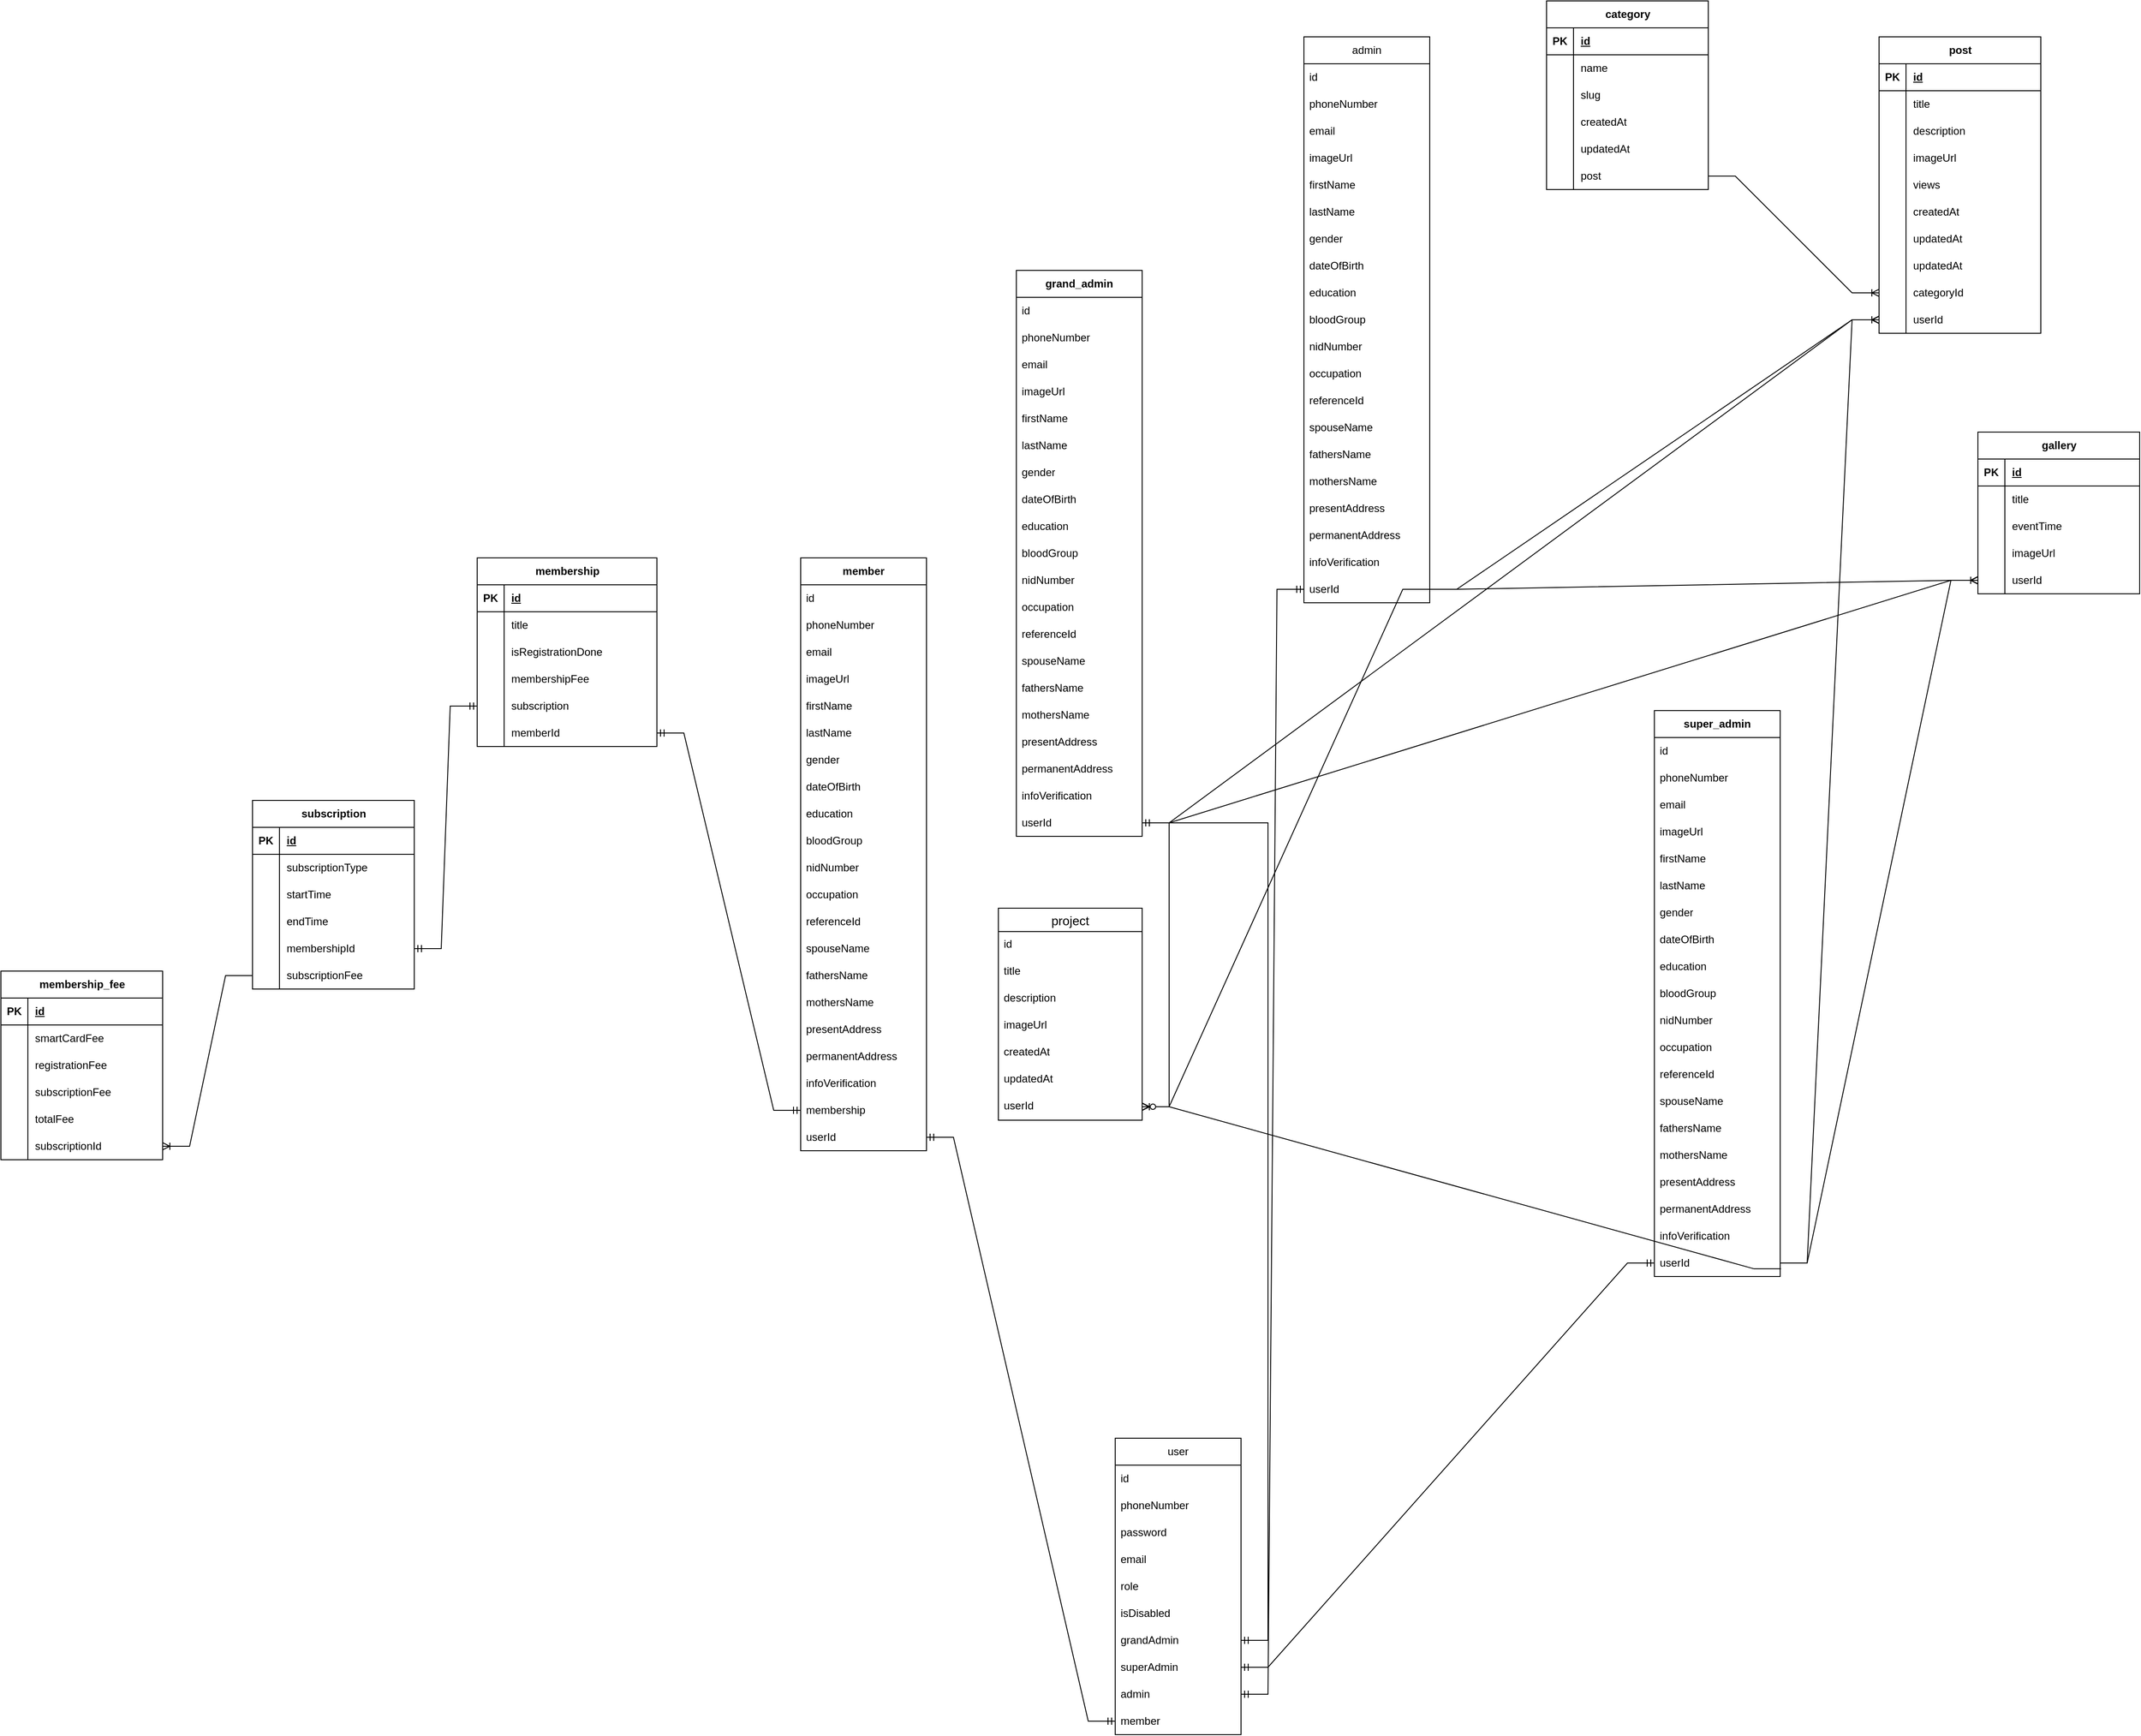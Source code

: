 <mxfile version="23.0.2" type="device">
  <diagram id="R2lEEEUBdFMjLlhIrx00" name="Page-1">
    <mxGraphModel dx="2750" dy="2762" grid="1" gridSize="10" guides="1" tooltips="1" connect="1" arrows="1" fold="1" page="1" pageScale="1" pageWidth="850" pageHeight="1100" math="0" shadow="0" extFonts="Permanent Marker^https://fonts.googleapis.com/css?family=Permanent+Marker">
      <root>
        <mxCell id="0" />
        <mxCell id="1" parent="0" />
        <mxCell id="rxTDPqiROMQ8p8GgVOPn-1" value="user" style="swimlane;fontStyle=0;childLayout=stackLayout;horizontal=1;startSize=30;horizontalStack=0;resizeParent=1;resizeParentMax=0;resizeLast=0;collapsible=1;marginBottom=0;whiteSpace=wrap;html=1;" parent="1" vertex="1">
          <mxGeometry x="-130" y="100" width="140" height="330" as="geometry" />
        </mxCell>
        <mxCell id="rxTDPqiROMQ8p8GgVOPn-2" value="id" style="text;strokeColor=none;fillColor=none;align=left;verticalAlign=middle;spacingLeft=4;spacingRight=4;overflow=hidden;points=[[0,0.5],[1,0.5]];portConstraint=eastwest;rotatable=0;whiteSpace=wrap;html=1;" parent="rxTDPqiROMQ8p8GgVOPn-1" vertex="1">
          <mxGeometry y="30" width="140" height="30" as="geometry" />
        </mxCell>
        <mxCell id="rxTDPqiROMQ8p8GgVOPn-3" value="phoneNumber" style="text;strokeColor=none;fillColor=none;align=left;verticalAlign=middle;spacingLeft=4;spacingRight=4;overflow=hidden;points=[[0,0.5],[1,0.5]];portConstraint=eastwest;rotatable=0;whiteSpace=wrap;html=1;" parent="rxTDPqiROMQ8p8GgVOPn-1" vertex="1">
          <mxGeometry y="60" width="140" height="30" as="geometry" />
        </mxCell>
        <mxCell id="rxTDPqiROMQ8p8GgVOPn-4" value="password" style="text;strokeColor=none;fillColor=none;align=left;verticalAlign=middle;spacingLeft=4;spacingRight=4;overflow=hidden;points=[[0,0.5],[1,0.5]];portConstraint=eastwest;rotatable=0;whiteSpace=wrap;html=1;" parent="rxTDPqiROMQ8p8GgVOPn-1" vertex="1">
          <mxGeometry y="90" width="140" height="30" as="geometry" />
        </mxCell>
        <mxCell id="rxTDPqiROMQ8p8GgVOPn-5" value="email" style="text;strokeColor=none;fillColor=none;align=left;verticalAlign=middle;spacingLeft=4;spacingRight=4;overflow=hidden;points=[[0,0.5],[1,0.5]];portConstraint=eastwest;rotatable=0;whiteSpace=wrap;html=1;" parent="rxTDPqiROMQ8p8GgVOPn-1" vertex="1">
          <mxGeometry y="120" width="140" height="30" as="geometry" />
        </mxCell>
        <mxCell id="rxTDPqiROMQ8p8GgVOPn-6" value="role" style="text;strokeColor=none;fillColor=none;align=left;verticalAlign=middle;spacingLeft=4;spacingRight=4;overflow=hidden;points=[[0,0.5],[1,0.5]];portConstraint=eastwest;rotatable=0;whiteSpace=wrap;html=1;" parent="rxTDPqiROMQ8p8GgVOPn-1" vertex="1">
          <mxGeometry y="150" width="140" height="30" as="geometry" />
        </mxCell>
        <mxCell id="LfQZvnwrgDY-xBKeQVxn-1" value="isDisabled" style="text;strokeColor=none;fillColor=none;align=left;verticalAlign=middle;spacingLeft=4;spacingRight=4;overflow=hidden;points=[[0,0.5],[1,0.5]];portConstraint=eastwest;rotatable=0;whiteSpace=wrap;html=1;" parent="rxTDPqiROMQ8p8GgVOPn-1" vertex="1">
          <mxGeometry y="180" width="140" height="30" as="geometry" />
        </mxCell>
        <mxCell id="rxTDPqiROMQ8p8GgVOPn-8" value="grandAdmin" style="text;strokeColor=none;fillColor=none;align=left;verticalAlign=middle;spacingLeft=4;spacingRight=4;overflow=hidden;points=[[0,0.5],[1,0.5]];portConstraint=eastwest;rotatable=0;whiteSpace=wrap;html=1;" parent="rxTDPqiROMQ8p8GgVOPn-1" vertex="1">
          <mxGeometry y="210" width="140" height="30" as="geometry" />
        </mxCell>
        <mxCell id="vGIwr9770TSrdAYwI_MT-1" value="superAdmin" style="text;strokeColor=none;fillColor=none;align=left;verticalAlign=middle;spacingLeft=4;spacingRight=4;overflow=hidden;points=[[0,0.5],[1,0.5]];portConstraint=eastwest;rotatable=0;whiteSpace=wrap;html=1;" parent="rxTDPqiROMQ8p8GgVOPn-1" vertex="1">
          <mxGeometry y="240" width="140" height="30" as="geometry" />
        </mxCell>
        <mxCell id="vGIwr9770TSrdAYwI_MT-2" value="admin" style="text;strokeColor=none;fillColor=none;align=left;verticalAlign=middle;spacingLeft=4;spacingRight=4;overflow=hidden;points=[[0,0.5],[1,0.5]];portConstraint=eastwest;rotatable=0;whiteSpace=wrap;html=1;" parent="rxTDPqiROMQ8p8GgVOPn-1" vertex="1">
          <mxGeometry y="270" width="140" height="30" as="geometry" />
        </mxCell>
        <mxCell id="vGIwr9770TSrdAYwI_MT-3" value="member" style="text;strokeColor=none;fillColor=none;align=left;verticalAlign=middle;spacingLeft=4;spacingRight=4;overflow=hidden;points=[[0,0.5],[1,0.5]];portConstraint=eastwest;rotatable=0;whiteSpace=wrap;html=1;" parent="rxTDPqiROMQ8p8GgVOPn-1" vertex="1">
          <mxGeometry y="300" width="140" height="30" as="geometry" />
        </mxCell>
        <mxCell id="vGIwr9770TSrdAYwI_MT-4" value="&lt;b&gt;grand_admin&lt;/b&gt;" style="swimlane;fontStyle=0;childLayout=stackLayout;horizontal=1;startSize=30;horizontalStack=0;resizeParent=1;resizeParentMax=0;resizeLast=0;collapsible=1;marginBottom=0;whiteSpace=wrap;html=1;" parent="1" vertex="1">
          <mxGeometry x="-240" y="-1200" width="140" height="630" as="geometry" />
        </mxCell>
        <mxCell id="vGIwr9770TSrdAYwI_MT-5" value="id" style="text;strokeColor=none;fillColor=none;align=left;verticalAlign=middle;spacingLeft=4;spacingRight=4;overflow=hidden;points=[[0,0.5],[1,0.5]];portConstraint=eastwest;rotatable=0;whiteSpace=wrap;html=1;" parent="vGIwr9770TSrdAYwI_MT-4" vertex="1">
          <mxGeometry y="30" width="140" height="30" as="geometry" />
        </mxCell>
        <mxCell id="vGIwr9770TSrdAYwI_MT-6" value="phoneNumber" style="text;strokeColor=none;fillColor=none;align=left;verticalAlign=middle;spacingLeft=4;spacingRight=4;overflow=hidden;points=[[0,0.5],[1,0.5]];portConstraint=eastwest;rotatable=0;whiteSpace=wrap;html=1;" parent="vGIwr9770TSrdAYwI_MT-4" vertex="1">
          <mxGeometry y="60" width="140" height="30" as="geometry" />
        </mxCell>
        <mxCell id="vGIwr9770TSrdAYwI_MT-8" value="email" style="text;strokeColor=none;fillColor=none;align=left;verticalAlign=middle;spacingLeft=4;spacingRight=4;overflow=hidden;points=[[0,0.5],[1,0.5]];portConstraint=eastwest;rotatable=0;whiteSpace=wrap;html=1;" parent="vGIwr9770TSrdAYwI_MT-4" vertex="1">
          <mxGeometry y="90" width="140" height="30" as="geometry" />
        </mxCell>
        <mxCell id="vGIwr9770TSrdAYwI_MT-13" value="imageUrl" style="text;strokeColor=none;fillColor=none;align=left;verticalAlign=middle;spacingLeft=4;spacingRight=4;overflow=hidden;points=[[0,0.5],[1,0.5]];portConstraint=eastwest;rotatable=0;whiteSpace=wrap;html=1;" parent="vGIwr9770TSrdAYwI_MT-4" vertex="1">
          <mxGeometry y="120" width="140" height="30" as="geometry" />
        </mxCell>
        <mxCell id="vGIwr9770TSrdAYwI_MT-25" value="firstName" style="text;strokeColor=none;fillColor=none;align=left;verticalAlign=middle;spacingLeft=4;spacingRight=4;overflow=hidden;points=[[0,0.5],[1,0.5]];portConstraint=eastwest;rotatable=0;whiteSpace=wrap;html=1;" parent="vGIwr9770TSrdAYwI_MT-4" vertex="1">
          <mxGeometry y="150" width="140" height="30" as="geometry" />
        </mxCell>
        <mxCell id="vGIwr9770TSrdAYwI_MT-14" value="lastName" style="text;strokeColor=none;fillColor=none;align=left;verticalAlign=middle;spacingLeft=4;spacingRight=4;overflow=hidden;points=[[0,0.5],[1,0.5]];portConstraint=eastwest;rotatable=0;whiteSpace=wrap;html=1;" parent="vGIwr9770TSrdAYwI_MT-4" vertex="1">
          <mxGeometry y="180" width="140" height="30" as="geometry" />
        </mxCell>
        <mxCell id="vGIwr9770TSrdAYwI_MT-15" value="gender" style="text;strokeColor=none;fillColor=none;align=left;verticalAlign=middle;spacingLeft=4;spacingRight=4;overflow=hidden;points=[[0,0.5],[1,0.5]];portConstraint=eastwest;rotatable=0;whiteSpace=wrap;html=1;" parent="vGIwr9770TSrdAYwI_MT-4" vertex="1">
          <mxGeometry y="210" width="140" height="30" as="geometry" />
        </mxCell>
        <mxCell id="vGIwr9770TSrdAYwI_MT-16" value="dateOfBirth" style="text;strokeColor=none;fillColor=none;align=left;verticalAlign=middle;spacingLeft=4;spacingRight=4;overflow=hidden;points=[[0,0.5],[1,0.5]];portConstraint=eastwest;rotatable=0;whiteSpace=wrap;html=1;" parent="vGIwr9770TSrdAYwI_MT-4" vertex="1">
          <mxGeometry y="240" width="140" height="30" as="geometry" />
        </mxCell>
        <mxCell id="vGIwr9770TSrdAYwI_MT-17" value="education" style="text;strokeColor=none;fillColor=none;align=left;verticalAlign=middle;spacingLeft=4;spacingRight=4;overflow=hidden;points=[[0,0.5],[1,0.5]];portConstraint=eastwest;rotatable=0;whiteSpace=wrap;html=1;" parent="vGIwr9770TSrdAYwI_MT-4" vertex="1">
          <mxGeometry y="270" width="140" height="30" as="geometry" />
        </mxCell>
        <mxCell id="vGIwr9770TSrdAYwI_MT-18" value="bloodGroup" style="text;strokeColor=none;fillColor=none;align=left;verticalAlign=middle;spacingLeft=4;spacingRight=4;overflow=hidden;points=[[0,0.5],[1,0.5]];portConstraint=eastwest;rotatable=0;whiteSpace=wrap;html=1;" parent="vGIwr9770TSrdAYwI_MT-4" vertex="1">
          <mxGeometry y="300" width="140" height="30" as="geometry" />
        </mxCell>
        <mxCell id="vGIwr9770TSrdAYwI_MT-19" value="nidNumber" style="text;strokeColor=none;fillColor=none;align=left;verticalAlign=middle;spacingLeft=4;spacingRight=4;overflow=hidden;points=[[0,0.5],[1,0.5]];portConstraint=eastwest;rotatable=0;whiteSpace=wrap;html=1;" parent="vGIwr9770TSrdAYwI_MT-4" vertex="1">
          <mxGeometry y="330" width="140" height="30" as="geometry" />
        </mxCell>
        <mxCell id="vGIwr9770TSrdAYwI_MT-20" value="occupation" style="text;strokeColor=none;fillColor=none;align=left;verticalAlign=middle;spacingLeft=4;spacingRight=4;overflow=hidden;points=[[0,0.5],[1,0.5]];portConstraint=eastwest;rotatable=0;whiteSpace=wrap;html=1;" parent="vGIwr9770TSrdAYwI_MT-4" vertex="1">
          <mxGeometry y="360" width="140" height="30" as="geometry" />
        </mxCell>
        <mxCell id="vGIwr9770TSrdAYwI_MT-21" value="referenceId" style="text;strokeColor=none;fillColor=none;align=left;verticalAlign=middle;spacingLeft=4;spacingRight=4;overflow=hidden;points=[[0,0.5],[1,0.5]];portConstraint=eastwest;rotatable=0;whiteSpace=wrap;html=1;" parent="vGIwr9770TSrdAYwI_MT-4" vertex="1">
          <mxGeometry y="390" width="140" height="30" as="geometry" />
        </mxCell>
        <mxCell id="vGIwr9770TSrdAYwI_MT-22" value="spouseName" style="text;strokeColor=none;fillColor=none;align=left;verticalAlign=middle;spacingLeft=4;spacingRight=4;overflow=hidden;points=[[0,0.5],[1,0.5]];portConstraint=eastwest;rotatable=0;whiteSpace=wrap;html=1;" parent="vGIwr9770TSrdAYwI_MT-4" vertex="1">
          <mxGeometry y="420" width="140" height="30" as="geometry" />
        </mxCell>
        <mxCell id="vGIwr9770TSrdAYwI_MT-23" value="fathersName" style="text;strokeColor=none;fillColor=none;align=left;verticalAlign=middle;spacingLeft=4;spacingRight=4;overflow=hidden;points=[[0,0.5],[1,0.5]];portConstraint=eastwest;rotatable=0;whiteSpace=wrap;html=1;" parent="vGIwr9770TSrdAYwI_MT-4" vertex="1">
          <mxGeometry y="450" width="140" height="30" as="geometry" />
        </mxCell>
        <mxCell id="vGIwr9770TSrdAYwI_MT-24" value="mothersName" style="text;strokeColor=none;fillColor=none;align=left;verticalAlign=middle;spacingLeft=4;spacingRight=4;overflow=hidden;points=[[0,0.5],[1,0.5]];portConstraint=eastwest;rotatable=0;whiteSpace=wrap;html=1;" parent="vGIwr9770TSrdAYwI_MT-4" vertex="1">
          <mxGeometry y="480" width="140" height="30" as="geometry" />
        </mxCell>
        <mxCell id="vGIwr9770TSrdAYwI_MT-26" value="presentAddress" style="text;strokeColor=none;fillColor=none;align=left;verticalAlign=middle;spacingLeft=4;spacingRight=4;overflow=hidden;points=[[0,0.5],[1,0.5]];portConstraint=eastwest;rotatable=0;whiteSpace=wrap;html=1;" parent="vGIwr9770TSrdAYwI_MT-4" vertex="1">
          <mxGeometry y="510" width="140" height="30" as="geometry" />
        </mxCell>
        <mxCell id="vGIwr9770TSrdAYwI_MT-27" value="permanentAddress" style="text;strokeColor=none;fillColor=none;align=left;verticalAlign=middle;spacingLeft=4;spacingRight=4;overflow=hidden;points=[[0,0.5],[1,0.5]];portConstraint=eastwest;rotatable=0;whiteSpace=wrap;html=1;" parent="vGIwr9770TSrdAYwI_MT-4" vertex="1">
          <mxGeometry y="540" width="140" height="30" as="geometry" />
        </mxCell>
        <mxCell id="vGIwr9770TSrdAYwI_MT-28" value="infoVerification" style="text;strokeColor=none;fillColor=none;align=left;verticalAlign=middle;spacingLeft=4;spacingRight=4;overflow=hidden;points=[[0,0.5],[1,0.5]];portConstraint=eastwest;rotatable=0;whiteSpace=wrap;html=1;" parent="vGIwr9770TSrdAYwI_MT-4" vertex="1">
          <mxGeometry y="570" width="140" height="30" as="geometry" />
        </mxCell>
        <mxCell id="E6NkD7jx3kCUWIaZohXZ-1" value="userId" style="text;strokeColor=none;fillColor=none;align=left;verticalAlign=middle;spacingLeft=4;spacingRight=4;overflow=hidden;points=[[0,0.5],[1,0.5]];portConstraint=eastwest;rotatable=0;whiteSpace=wrap;html=1;" parent="vGIwr9770TSrdAYwI_MT-4" vertex="1">
          <mxGeometry y="600" width="140" height="30" as="geometry" />
        </mxCell>
        <mxCell id="vGIwr9770TSrdAYwI_MT-30" value="&lt;b&gt;super_admin&lt;/b&gt;" style="swimlane;fontStyle=0;childLayout=stackLayout;horizontal=1;startSize=30;horizontalStack=0;resizeParent=1;resizeParentMax=0;resizeLast=0;collapsible=1;marginBottom=0;whiteSpace=wrap;html=1;" parent="1" vertex="1">
          <mxGeometry x="470" y="-710" width="140" height="630" as="geometry" />
        </mxCell>
        <mxCell id="vGIwr9770TSrdAYwI_MT-31" value="id" style="text;strokeColor=none;fillColor=none;align=left;verticalAlign=middle;spacingLeft=4;spacingRight=4;overflow=hidden;points=[[0,0.5],[1,0.5]];portConstraint=eastwest;rotatable=0;whiteSpace=wrap;html=1;" parent="vGIwr9770TSrdAYwI_MT-30" vertex="1">
          <mxGeometry y="30" width="140" height="30" as="geometry" />
        </mxCell>
        <mxCell id="vGIwr9770TSrdAYwI_MT-32" value="phoneNumber" style="text;strokeColor=none;fillColor=none;align=left;verticalAlign=middle;spacingLeft=4;spacingRight=4;overflow=hidden;points=[[0,0.5],[1,0.5]];portConstraint=eastwest;rotatable=0;whiteSpace=wrap;html=1;" parent="vGIwr9770TSrdAYwI_MT-30" vertex="1">
          <mxGeometry y="60" width="140" height="30" as="geometry" />
        </mxCell>
        <mxCell id="vGIwr9770TSrdAYwI_MT-33" value="email" style="text;strokeColor=none;fillColor=none;align=left;verticalAlign=middle;spacingLeft=4;spacingRight=4;overflow=hidden;points=[[0,0.5],[1,0.5]];portConstraint=eastwest;rotatable=0;whiteSpace=wrap;html=1;" parent="vGIwr9770TSrdAYwI_MT-30" vertex="1">
          <mxGeometry y="90" width="140" height="30" as="geometry" />
        </mxCell>
        <mxCell id="vGIwr9770TSrdAYwI_MT-34" value="imageUrl" style="text;strokeColor=none;fillColor=none;align=left;verticalAlign=middle;spacingLeft=4;spacingRight=4;overflow=hidden;points=[[0,0.5],[1,0.5]];portConstraint=eastwest;rotatable=0;whiteSpace=wrap;html=1;" parent="vGIwr9770TSrdAYwI_MT-30" vertex="1">
          <mxGeometry y="120" width="140" height="30" as="geometry" />
        </mxCell>
        <mxCell id="vGIwr9770TSrdAYwI_MT-35" value="firstName" style="text;strokeColor=none;fillColor=none;align=left;verticalAlign=middle;spacingLeft=4;spacingRight=4;overflow=hidden;points=[[0,0.5],[1,0.5]];portConstraint=eastwest;rotatable=0;whiteSpace=wrap;html=1;" parent="vGIwr9770TSrdAYwI_MT-30" vertex="1">
          <mxGeometry y="150" width="140" height="30" as="geometry" />
        </mxCell>
        <mxCell id="vGIwr9770TSrdAYwI_MT-36" value="lastName" style="text;strokeColor=none;fillColor=none;align=left;verticalAlign=middle;spacingLeft=4;spacingRight=4;overflow=hidden;points=[[0,0.5],[1,0.5]];portConstraint=eastwest;rotatable=0;whiteSpace=wrap;html=1;" parent="vGIwr9770TSrdAYwI_MT-30" vertex="1">
          <mxGeometry y="180" width="140" height="30" as="geometry" />
        </mxCell>
        <mxCell id="vGIwr9770TSrdAYwI_MT-37" value="gender" style="text;strokeColor=none;fillColor=none;align=left;verticalAlign=middle;spacingLeft=4;spacingRight=4;overflow=hidden;points=[[0,0.5],[1,0.5]];portConstraint=eastwest;rotatable=0;whiteSpace=wrap;html=1;" parent="vGIwr9770TSrdAYwI_MT-30" vertex="1">
          <mxGeometry y="210" width="140" height="30" as="geometry" />
        </mxCell>
        <mxCell id="vGIwr9770TSrdAYwI_MT-38" value="dateOfBirth" style="text;strokeColor=none;fillColor=none;align=left;verticalAlign=middle;spacingLeft=4;spacingRight=4;overflow=hidden;points=[[0,0.5],[1,0.5]];portConstraint=eastwest;rotatable=0;whiteSpace=wrap;html=1;" parent="vGIwr9770TSrdAYwI_MT-30" vertex="1">
          <mxGeometry y="240" width="140" height="30" as="geometry" />
        </mxCell>
        <mxCell id="vGIwr9770TSrdAYwI_MT-39" value="education" style="text;strokeColor=none;fillColor=none;align=left;verticalAlign=middle;spacingLeft=4;spacingRight=4;overflow=hidden;points=[[0,0.5],[1,0.5]];portConstraint=eastwest;rotatable=0;whiteSpace=wrap;html=1;" parent="vGIwr9770TSrdAYwI_MT-30" vertex="1">
          <mxGeometry y="270" width="140" height="30" as="geometry" />
        </mxCell>
        <mxCell id="vGIwr9770TSrdAYwI_MT-40" value="bloodGroup" style="text;strokeColor=none;fillColor=none;align=left;verticalAlign=middle;spacingLeft=4;spacingRight=4;overflow=hidden;points=[[0,0.5],[1,0.5]];portConstraint=eastwest;rotatable=0;whiteSpace=wrap;html=1;" parent="vGIwr9770TSrdAYwI_MT-30" vertex="1">
          <mxGeometry y="300" width="140" height="30" as="geometry" />
        </mxCell>
        <mxCell id="vGIwr9770TSrdAYwI_MT-41" value="nidNumber" style="text;strokeColor=none;fillColor=none;align=left;verticalAlign=middle;spacingLeft=4;spacingRight=4;overflow=hidden;points=[[0,0.5],[1,0.5]];portConstraint=eastwest;rotatable=0;whiteSpace=wrap;html=1;" parent="vGIwr9770TSrdAYwI_MT-30" vertex="1">
          <mxGeometry y="330" width="140" height="30" as="geometry" />
        </mxCell>
        <mxCell id="vGIwr9770TSrdAYwI_MT-42" value="occupation" style="text;strokeColor=none;fillColor=none;align=left;verticalAlign=middle;spacingLeft=4;spacingRight=4;overflow=hidden;points=[[0,0.5],[1,0.5]];portConstraint=eastwest;rotatable=0;whiteSpace=wrap;html=1;" parent="vGIwr9770TSrdAYwI_MT-30" vertex="1">
          <mxGeometry y="360" width="140" height="30" as="geometry" />
        </mxCell>
        <mxCell id="vGIwr9770TSrdAYwI_MT-43" value="referenceId" style="text;strokeColor=none;fillColor=none;align=left;verticalAlign=middle;spacingLeft=4;spacingRight=4;overflow=hidden;points=[[0,0.5],[1,0.5]];portConstraint=eastwest;rotatable=0;whiteSpace=wrap;html=1;" parent="vGIwr9770TSrdAYwI_MT-30" vertex="1">
          <mxGeometry y="390" width="140" height="30" as="geometry" />
        </mxCell>
        <mxCell id="vGIwr9770TSrdAYwI_MT-44" value="spouseName" style="text;strokeColor=none;fillColor=none;align=left;verticalAlign=middle;spacingLeft=4;spacingRight=4;overflow=hidden;points=[[0,0.5],[1,0.5]];portConstraint=eastwest;rotatable=0;whiteSpace=wrap;html=1;" parent="vGIwr9770TSrdAYwI_MT-30" vertex="1">
          <mxGeometry y="420" width="140" height="30" as="geometry" />
        </mxCell>
        <mxCell id="vGIwr9770TSrdAYwI_MT-45" value="fathersName" style="text;strokeColor=none;fillColor=none;align=left;verticalAlign=middle;spacingLeft=4;spacingRight=4;overflow=hidden;points=[[0,0.5],[1,0.5]];portConstraint=eastwest;rotatable=0;whiteSpace=wrap;html=1;" parent="vGIwr9770TSrdAYwI_MT-30" vertex="1">
          <mxGeometry y="450" width="140" height="30" as="geometry" />
        </mxCell>
        <mxCell id="vGIwr9770TSrdAYwI_MT-46" value="mothersName" style="text;strokeColor=none;fillColor=none;align=left;verticalAlign=middle;spacingLeft=4;spacingRight=4;overflow=hidden;points=[[0,0.5],[1,0.5]];portConstraint=eastwest;rotatable=0;whiteSpace=wrap;html=1;" parent="vGIwr9770TSrdAYwI_MT-30" vertex="1">
          <mxGeometry y="480" width="140" height="30" as="geometry" />
        </mxCell>
        <mxCell id="vGIwr9770TSrdAYwI_MT-47" value="presentAddress" style="text;strokeColor=none;fillColor=none;align=left;verticalAlign=middle;spacingLeft=4;spacingRight=4;overflow=hidden;points=[[0,0.5],[1,0.5]];portConstraint=eastwest;rotatable=0;whiteSpace=wrap;html=1;" parent="vGIwr9770TSrdAYwI_MT-30" vertex="1">
          <mxGeometry y="510" width="140" height="30" as="geometry" />
        </mxCell>
        <mxCell id="vGIwr9770TSrdAYwI_MT-48" value="permanentAddress" style="text;strokeColor=none;fillColor=none;align=left;verticalAlign=middle;spacingLeft=4;spacingRight=4;overflow=hidden;points=[[0,0.5],[1,0.5]];portConstraint=eastwest;rotatable=0;whiteSpace=wrap;html=1;" parent="vGIwr9770TSrdAYwI_MT-30" vertex="1">
          <mxGeometry y="540" width="140" height="30" as="geometry" />
        </mxCell>
        <mxCell id="vGIwr9770TSrdAYwI_MT-49" value="infoVerification" style="text;strokeColor=none;fillColor=none;align=left;verticalAlign=middle;spacingLeft=4;spacingRight=4;overflow=hidden;points=[[0,0.5],[1,0.5]];portConstraint=eastwest;rotatable=0;whiteSpace=wrap;html=1;" parent="vGIwr9770TSrdAYwI_MT-30" vertex="1">
          <mxGeometry y="570" width="140" height="30" as="geometry" />
        </mxCell>
        <mxCell id="E6NkD7jx3kCUWIaZohXZ-2" value="userId" style="text;strokeColor=none;fillColor=none;align=left;verticalAlign=middle;spacingLeft=4;spacingRight=4;overflow=hidden;points=[[0,0.5],[1,0.5]];portConstraint=eastwest;rotatable=0;whiteSpace=wrap;html=1;" parent="vGIwr9770TSrdAYwI_MT-30" vertex="1">
          <mxGeometry y="600" width="140" height="30" as="geometry" />
        </mxCell>
        <mxCell id="vGIwr9770TSrdAYwI_MT-50" value="admin" style="swimlane;fontStyle=0;childLayout=stackLayout;horizontal=1;startSize=30;horizontalStack=0;resizeParent=1;resizeParentMax=0;resizeLast=0;collapsible=1;marginBottom=0;whiteSpace=wrap;html=1;" parent="1" vertex="1">
          <mxGeometry x="80" y="-1460" width="140" height="630" as="geometry" />
        </mxCell>
        <mxCell id="vGIwr9770TSrdAYwI_MT-51" value="id" style="text;strokeColor=none;fillColor=none;align=left;verticalAlign=middle;spacingLeft=4;spacingRight=4;overflow=hidden;points=[[0,0.5],[1,0.5]];portConstraint=eastwest;rotatable=0;whiteSpace=wrap;html=1;" parent="vGIwr9770TSrdAYwI_MT-50" vertex="1">
          <mxGeometry y="30" width="140" height="30" as="geometry" />
        </mxCell>
        <mxCell id="vGIwr9770TSrdAYwI_MT-52" value="phoneNumber" style="text;strokeColor=none;fillColor=none;align=left;verticalAlign=middle;spacingLeft=4;spacingRight=4;overflow=hidden;points=[[0,0.5],[1,0.5]];portConstraint=eastwest;rotatable=0;whiteSpace=wrap;html=1;" parent="vGIwr9770TSrdAYwI_MT-50" vertex="1">
          <mxGeometry y="60" width="140" height="30" as="geometry" />
        </mxCell>
        <mxCell id="vGIwr9770TSrdAYwI_MT-53" value="email" style="text;strokeColor=none;fillColor=none;align=left;verticalAlign=middle;spacingLeft=4;spacingRight=4;overflow=hidden;points=[[0,0.5],[1,0.5]];portConstraint=eastwest;rotatable=0;whiteSpace=wrap;html=1;" parent="vGIwr9770TSrdAYwI_MT-50" vertex="1">
          <mxGeometry y="90" width="140" height="30" as="geometry" />
        </mxCell>
        <mxCell id="vGIwr9770TSrdAYwI_MT-54" value="imageUrl" style="text;strokeColor=none;fillColor=none;align=left;verticalAlign=middle;spacingLeft=4;spacingRight=4;overflow=hidden;points=[[0,0.5],[1,0.5]];portConstraint=eastwest;rotatable=0;whiteSpace=wrap;html=1;" parent="vGIwr9770TSrdAYwI_MT-50" vertex="1">
          <mxGeometry y="120" width="140" height="30" as="geometry" />
        </mxCell>
        <mxCell id="vGIwr9770TSrdAYwI_MT-55" value="firstName" style="text;strokeColor=none;fillColor=none;align=left;verticalAlign=middle;spacingLeft=4;spacingRight=4;overflow=hidden;points=[[0,0.5],[1,0.5]];portConstraint=eastwest;rotatable=0;whiteSpace=wrap;html=1;" parent="vGIwr9770TSrdAYwI_MT-50" vertex="1">
          <mxGeometry y="150" width="140" height="30" as="geometry" />
        </mxCell>
        <mxCell id="vGIwr9770TSrdAYwI_MT-56" value="lastName" style="text;strokeColor=none;fillColor=none;align=left;verticalAlign=middle;spacingLeft=4;spacingRight=4;overflow=hidden;points=[[0,0.5],[1,0.5]];portConstraint=eastwest;rotatable=0;whiteSpace=wrap;html=1;" parent="vGIwr9770TSrdAYwI_MT-50" vertex="1">
          <mxGeometry y="180" width="140" height="30" as="geometry" />
        </mxCell>
        <mxCell id="vGIwr9770TSrdAYwI_MT-57" value="gender" style="text;strokeColor=none;fillColor=none;align=left;verticalAlign=middle;spacingLeft=4;spacingRight=4;overflow=hidden;points=[[0,0.5],[1,0.5]];portConstraint=eastwest;rotatable=0;whiteSpace=wrap;html=1;" parent="vGIwr9770TSrdAYwI_MT-50" vertex="1">
          <mxGeometry y="210" width="140" height="30" as="geometry" />
        </mxCell>
        <mxCell id="vGIwr9770TSrdAYwI_MT-58" value="dateOfBirth" style="text;strokeColor=none;fillColor=none;align=left;verticalAlign=middle;spacingLeft=4;spacingRight=4;overflow=hidden;points=[[0,0.5],[1,0.5]];portConstraint=eastwest;rotatable=0;whiteSpace=wrap;html=1;" parent="vGIwr9770TSrdAYwI_MT-50" vertex="1">
          <mxGeometry y="240" width="140" height="30" as="geometry" />
        </mxCell>
        <mxCell id="vGIwr9770TSrdAYwI_MT-59" value="education" style="text;strokeColor=none;fillColor=none;align=left;verticalAlign=middle;spacingLeft=4;spacingRight=4;overflow=hidden;points=[[0,0.5],[1,0.5]];portConstraint=eastwest;rotatable=0;whiteSpace=wrap;html=1;" parent="vGIwr9770TSrdAYwI_MT-50" vertex="1">
          <mxGeometry y="270" width="140" height="30" as="geometry" />
        </mxCell>
        <mxCell id="vGIwr9770TSrdAYwI_MT-60" value="bloodGroup" style="text;strokeColor=none;fillColor=none;align=left;verticalAlign=middle;spacingLeft=4;spacingRight=4;overflow=hidden;points=[[0,0.5],[1,0.5]];portConstraint=eastwest;rotatable=0;whiteSpace=wrap;html=1;" parent="vGIwr9770TSrdAYwI_MT-50" vertex="1">
          <mxGeometry y="300" width="140" height="30" as="geometry" />
        </mxCell>
        <mxCell id="vGIwr9770TSrdAYwI_MT-61" value="nidNumber" style="text;strokeColor=none;fillColor=none;align=left;verticalAlign=middle;spacingLeft=4;spacingRight=4;overflow=hidden;points=[[0,0.5],[1,0.5]];portConstraint=eastwest;rotatable=0;whiteSpace=wrap;html=1;" parent="vGIwr9770TSrdAYwI_MT-50" vertex="1">
          <mxGeometry y="330" width="140" height="30" as="geometry" />
        </mxCell>
        <mxCell id="vGIwr9770TSrdAYwI_MT-62" value="occupation" style="text;strokeColor=none;fillColor=none;align=left;verticalAlign=middle;spacingLeft=4;spacingRight=4;overflow=hidden;points=[[0,0.5],[1,0.5]];portConstraint=eastwest;rotatable=0;whiteSpace=wrap;html=1;" parent="vGIwr9770TSrdAYwI_MT-50" vertex="1">
          <mxGeometry y="360" width="140" height="30" as="geometry" />
        </mxCell>
        <mxCell id="vGIwr9770TSrdAYwI_MT-63" value="referenceId" style="text;strokeColor=none;fillColor=none;align=left;verticalAlign=middle;spacingLeft=4;spacingRight=4;overflow=hidden;points=[[0,0.5],[1,0.5]];portConstraint=eastwest;rotatable=0;whiteSpace=wrap;html=1;" parent="vGIwr9770TSrdAYwI_MT-50" vertex="1">
          <mxGeometry y="390" width="140" height="30" as="geometry" />
        </mxCell>
        <mxCell id="vGIwr9770TSrdAYwI_MT-64" value="spouseName" style="text;strokeColor=none;fillColor=none;align=left;verticalAlign=middle;spacingLeft=4;spacingRight=4;overflow=hidden;points=[[0,0.5],[1,0.5]];portConstraint=eastwest;rotatable=0;whiteSpace=wrap;html=1;" parent="vGIwr9770TSrdAYwI_MT-50" vertex="1">
          <mxGeometry y="420" width="140" height="30" as="geometry" />
        </mxCell>
        <mxCell id="vGIwr9770TSrdAYwI_MT-65" value="fathersName" style="text;strokeColor=none;fillColor=none;align=left;verticalAlign=middle;spacingLeft=4;spacingRight=4;overflow=hidden;points=[[0,0.5],[1,0.5]];portConstraint=eastwest;rotatable=0;whiteSpace=wrap;html=1;" parent="vGIwr9770TSrdAYwI_MT-50" vertex="1">
          <mxGeometry y="450" width="140" height="30" as="geometry" />
        </mxCell>
        <mxCell id="vGIwr9770TSrdAYwI_MT-66" value="mothersName" style="text;strokeColor=none;fillColor=none;align=left;verticalAlign=middle;spacingLeft=4;spacingRight=4;overflow=hidden;points=[[0,0.5],[1,0.5]];portConstraint=eastwest;rotatable=0;whiteSpace=wrap;html=1;" parent="vGIwr9770TSrdAYwI_MT-50" vertex="1">
          <mxGeometry y="480" width="140" height="30" as="geometry" />
        </mxCell>
        <mxCell id="vGIwr9770TSrdAYwI_MT-67" value="presentAddress" style="text;strokeColor=none;fillColor=none;align=left;verticalAlign=middle;spacingLeft=4;spacingRight=4;overflow=hidden;points=[[0,0.5],[1,0.5]];portConstraint=eastwest;rotatable=0;whiteSpace=wrap;html=1;" parent="vGIwr9770TSrdAYwI_MT-50" vertex="1">
          <mxGeometry y="510" width="140" height="30" as="geometry" />
        </mxCell>
        <mxCell id="vGIwr9770TSrdAYwI_MT-68" value="permanentAddress" style="text;strokeColor=none;fillColor=none;align=left;verticalAlign=middle;spacingLeft=4;spacingRight=4;overflow=hidden;points=[[0,0.5],[1,0.5]];portConstraint=eastwest;rotatable=0;whiteSpace=wrap;html=1;" parent="vGIwr9770TSrdAYwI_MT-50" vertex="1">
          <mxGeometry y="540" width="140" height="30" as="geometry" />
        </mxCell>
        <mxCell id="vGIwr9770TSrdAYwI_MT-69" value="infoVerification" style="text;strokeColor=none;fillColor=none;align=left;verticalAlign=middle;spacingLeft=4;spacingRight=4;overflow=hidden;points=[[0,0.5],[1,0.5]];portConstraint=eastwest;rotatable=0;whiteSpace=wrap;html=1;" parent="vGIwr9770TSrdAYwI_MT-50" vertex="1">
          <mxGeometry y="570" width="140" height="30" as="geometry" />
        </mxCell>
        <mxCell id="E6NkD7jx3kCUWIaZohXZ-3" value="userId" style="text;strokeColor=none;fillColor=none;align=left;verticalAlign=middle;spacingLeft=4;spacingRight=4;overflow=hidden;points=[[0,0.5],[1,0.5]];portConstraint=eastwest;rotatable=0;whiteSpace=wrap;html=1;" parent="vGIwr9770TSrdAYwI_MT-50" vertex="1">
          <mxGeometry y="600" width="140" height="30" as="geometry" />
        </mxCell>
        <mxCell id="vGIwr9770TSrdAYwI_MT-70" value="&lt;b&gt;member&lt;/b&gt;" style="swimlane;fontStyle=0;childLayout=stackLayout;horizontal=1;startSize=30;horizontalStack=0;resizeParent=1;resizeParentMax=0;resizeLast=0;collapsible=1;marginBottom=0;whiteSpace=wrap;html=1;" parent="1" vertex="1">
          <mxGeometry x="-480" y="-880" width="140" height="660" as="geometry" />
        </mxCell>
        <mxCell id="vGIwr9770TSrdAYwI_MT-71" value="id" style="text;strokeColor=none;fillColor=none;align=left;verticalAlign=middle;spacingLeft=4;spacingRight=4;overflow=hidden;points=[[0,0.5],[1,0.5]];portConstraint=eastwest;rotatable=0;whiteSpace=wrap;html=1;" parent="vGIwr9770TSrdAYwI_MT-70" vertex="1">
          <mxGeometry y="30" width="140" height="30" as="geometry" />
        </mxCell>
        <mxCell id="vGIwr9770TSrdAYwI_MT-72" value="phoneNumber" style="text;strokeColor=none;fillColor=none;align=left;verticalAlign=middle;spacingLeft=4;spacingRight=4;overflow=hidden;points=[[0,0.5],[1,0.5]];portConstraint=eastwest;rotatable=0;whiteSpace=wrap;html=1;" parent="vGIwr9770TSrdAYwI_MT-70" vertex="1">
          <mxGeometry y="60" width="140" height="30" as="geometry" />
        </mxCell>
        <mxCell id="vGIwr9770TSrdAYwI_MT-73" value="email" style="text;strokeColor=none;fillColor=none;align=left;verticalAlign=middle;spacingLeft=4;spacingRight=4;overflow=hidden;points=[[0,0.5],[1,0.5]];portConstraint=eastwest;rotatable=0;whiteSpace=wrap;html=1;" parent="vGIwr9770TSrdAYwI_MT-70" vertex="1">
          <mxGeometry y="90" width="140" height="30" as="geometry" />
        </mxCell>
        <mxCell id="vGIwr9770TSrdAYwI_MT-74" value="imageUrl" style="text;strokeColor=none;fillColor=none;align=left;verticalAlign=middle;spacingLeft=4;spacingRight=4;overflow=hidden;points=[[0,0.5],[1,0.5]];portConstraint=eastwest;rotatable=0;whiteSpace=wrap;html=1;" parent="vGIwr9770TSrdAYwI_MT-70" vertex="1">
          <mxGeometry y="120" width="140" height="30" as="geometry" />
        </mxCell>
        <mxCell id="vGIwr9770TSrdAYwI_MT-75" value="firstName" style="text;strokeColor=none;fillColor=none;align=left;verticalAlign=middle;spacingLeft=4;spacingRight=4;overflow=hidden;points=[[0,0.5],[1,0.5]];portConstraint=eastwest;rotatable=0;whiteSpace=wrap;html=1;" parent="vGIwr9770TSrdAYwI_MT-70" vertex="1">
          <mxGeometry y="150" width="140" height="30" as="geometry" />
        </mxCell>
        <mxCell id="vGIwr9770TSrdAYwI_MT-76" value="lastName" style="text;strokeColor=none;fillColor=none;align=left;verticalAlign=middle;spacingLeft=4;spacingRight=4;overflow=hidden;points=[[0,0.5],[1,0.5]];portConstraint=eastwest;rotatable=0;whiteSpace=wrap;html=1;" parent="vGIwr9770TSrdAYwI_MT-70" vertex="1">
          <mxGeometry y="180" width="140" height="30" as="geometry" />
        </mxCell>
        <mxCell id="vGIwr9770TSrdAYwI_MT-77" value="gender" style="text;strokeColor=none;fillColor=none;align=left;verticalAlign=middle;spacingLeft=4;spacingRight=4;overflow=hidden;points=[[0,0.5],[1,0.5]];portConstraint=eastwest;rotatable=0;whiteSpace=wrap;html=1;" parent="vGIwr9770TSrdAYwI_MT-70" vertex="1">
          <mxGeometry y="210" width="140" height="30" as="geometry" />
        </mxCell>
        <mxCell id="vGIwr9770TSrdAYwI_MT-78" value="dateOfBirth" style="text;strokeColor=none;fillColor=none;align=left;verticalAlign=middle;spacingLeft=4;spacingRight=4;overflow=hidden;points=[[0,0.5],[1,0.5]];portConstraint=eastwest;rotatable=0;whiteSpace=wrap;html=1;" parent="vGIwr9770TSrdAYwI_MT-70" vertex="1">
          <mxGeometry y="240" width="140" height="30" as="geometry" />
        </mxCell>
        <mxCell id="vGIwr9770TSrdAYwI_MT-79" value="education" style="text;strokeColor=none;fillColor=none;align=left;verticalAlign=middle;spacingLeft=4;spacingRight=4;overflow=hidden;points=[[0,0.5],[1,0.5]];portConstraint=eastwest;rotatable=0;whiteSpace=wrap;html=1;" parent="vGIwr9770TSrdAYwI_MT-70" vertex="1">
          <mxGeometry y="270" width="140" height="30" as="geometry" />
        </mxCell>
        <mxCell id="vGIwr9770TSrdAYwI_MT-80" value="bloodGroup" style="text;strokeColor=none;fillColor=none;align=left;verticalAlign=middle;spacingLeft=4;spacingRight=4;overflow=hidden;points=[[0,0.5],[1,0.5]];portConstraint=eastwest;rotatable=0;whiteSpace=wrap;html=1;" parent="vGIwr9770TSrdAYwI_MT-70" vertex="1">
          <mxGeometry y="300" width="140" height="30" as="geometry" />
        </mxCell>
        <mxCell id="vGIwr9770TSrdAYwI_MT-81" value="nidNumber" style="text;strokeColor=none;fillColor=none;align=left;verticalAlign=middle;spacingLeft=4;spacingRight=4;overflow=hidden;points=[[0,0.5],[1,0.5]];portConstraint=eastwest;rotatable=0;whiteSpace=wrap;html=1;" parent="vGIwr9770TSrdAYwI_MT-70" vertex="1">
          <mxGeometry y="330" width="140" height="30" as="geometry" />
        </mxCell>
        <mxCell id="vGIwr9770TSrdAYwI_MT-82" value="occupation" style="text;strokeColor=none;fillColor=none;align=left;verticalAlign=middle;spacingLeft=4;spacingRight=4;overflow=hidden;points=[[0,0.5],[1,0.5]];portConstraint=eastwest;rotatable=0;whiteSpace=wrap;html=1;" parent="vGIwr9770TSrdAYwI_MT-70" vertex="1">
          <mxGeometry y="360" width="140" height="30" as="geometry" />
        </mxCell>
        <mxCell id="vGIwr9770TSrdAYwI_MT-83" value="referenceId" style="text;strokeColor=none;fillColor=none;align=left;verticalAlign=middle;spacingLeft=4;spacingRight=4;overflow=hidden;points=[[0,0.5],[1,0.5]];portConstraint=eastwest;rotatable=0;whiteSpace=wrap;html=1;" parent="vGIwr9770TSrdAYwI_MT-70" vertex="1">
          <mxGeometry y="390" width="140" height="30" as="geometry" />
        </mxCell>
        <mxCell id="vGIwr9770TSrdAYwI_MT-84" value="spouseName" style="text;strokeColor=none;fillColor=none;align=left;verticalAlign=middle;spacingLeft=4;spacingRight=4;overflow=hidden;points=[[0,0.5],[1,0.5]];portConstraint=eastwest;rotatable=0;whiteSpace=wrap;html=1;" parent="vGIwr9770TSrdAYwI_MT-70" vertex="1">
          <mxGeometry y="420" width="140" height="30" as="geometry" />
        </mxCell>
        <mxCell id="vGIwr9770TSrdAYwI_MT-85" value="fathersName" style="text;strokeColor=none;fillColor=none;align=left;verticalAlign=middle;spacingLeft=4;spacingRight=4;overflow=hidden;points=[[0,0.5],[1,0.5]];portConstraint=eastwest;rotatable=0;whiteSpace=wrap;html=1;" parent="vGIwr9770TSrdAYwI_MT-70" vertex="1">
          <mxGeometry y="450" width="140" height="30" as="geometry" />
        </mxCell>
        <mxCell id="vGIwr9770TSrdAYwI_MT-86" value="mothersName" style="text;strokeColor=none;fillColor=none;align=left;verticalAlign=middle;spacingLeft=4;spacingRight=4;overflow=hidden;points=[[0,0.5],[1,0.5]];portConstraint=eastwest;rotatable=0;whiteSpace=wrap;html=1;" parent="vGIwr9770TSrdAYwI_MT-70" vertex="1">
          <mxGeometry y="480" width="140" height="30" as="geometry" />
        </mxCell>
        <mxCell id="vGIwr9770TSrdAYwI_MT-87" value="presentAddress" style="text;strokeColor=none;fillColor=none;align=left;verticalAlign=middle;spacingLeft=4;spacingRight=4;overflow=hidden;points=[[0,0.5],[1,0.5]];portConstraint=eastwest;rotatable=0;whiteSpace=wrap;html=1;" parent="vGIwr9770TSrdAYwI_MT-70" vertex="1">
          <mxGeometry y="510" width="140" height="30" as="geometry" />
        </mxCell>
        <mxCell id="vGIwr9770TSrdAYwI_MT-88" value="permanentAddress" style="text;strokeColor=none;fillColor=none;align=left;verticalAlign=middle;spacingLeft=4;spacingRight=4;overflow=hidden;points=[[0,0.5],[1,0.5]];portConstraint=eastwest;rotatable=0;whiteSpace=wrap;html=1;" parent="vGIwr9770TSrdAYwI_MT-70" vertex="1">
          <mxGeometry y="540" width="140" height="30" as="geometry" />
        </mxCell>
        <mxCell id="vGIwr9770TSrdAYwI_MT-89" value="infoVerification" style="text;strokeColor=none;fillColor=none;align=left;verticalAlign=middle;spacingLeft=4;spacingRight=4;overflow=hidden;points=[[0,0.5],[1,0.5]];portConstraint=eastwest;rotatable=0;whiteSpace=wrap;html=1;" parent="vGIwr9770TSrdAYwI_MT-70" vertex="1">
          <mxGeometry y="570" width="140" height="30" as="geometry" />
        </mxCell>
        <mxCell id="U1ab9BOs1DkZBaSHF8aU-4" value="membership" style="text;strokeColor=none;fillColor=none;align=left;verticalAlign=middle;spacingLeft=4;spacingRight=4;overflow=hidden;points=[[0,0.5],[1,0.5]];portConstraint=eastwest;rotatable=0;whiteSpace=wrap;html=1;" parent="vGIwr9770TSrdAYwI_MT-70" vertex="1">
          <mxGeometry y="600" width="140" height="30" as="geometry" />
        </mxCell>
        <mxCell id="E6NkD7jx3kCUWIaZohXZ-4" value="userId" style="text;strokeColor=none;fillColor=none;align=left;verticalAlign=middle;spacingLeft=4;spacingRight=4;overflow=hidden;points=[[0,0.5],[1,0.5]];portConstraint=eastwest;rotatable=0;whiteSpace=wrap;html=1;" parent="vGIwr9770TSrdAYwI_MT-70" vertex="1">
          <mxGeometry y="630" width="140" height="30" as="geometry" />
        </mxCell>
        <mxCell id="E6NkD7jx3kCUWIaZohXZ-8" value="" style="edgeStyle=entityRelationEdgeStyle;fontSize=12;html=1;endArrow=ERmandOne;startArrow=ERmandOne;rounded=0;" parent="1" source="rxTDPqiROMQ8p8GgVOPn-8" target="E6NkD7jx3kCUWIaZohXZ-1" edge="1">
          <mxGeometry width="100" height="100" relative="1" as="geometry">
            <mxPoint x="-20" y="190" as="sourcePoint" />
            <mxPoint x="80" y="90" as="targetPoint" />
            <Array as="points">
              <mxPoint x="70" y="160" />
            </Array>
          </mxGeometry>
        </mxCell>
        <mxCell id="E6NkD7jx3kCUWIaZohXZ-9" value="project" style="swimlane;fontStyle=0;childLayout=stackLayout;horizontal=1;startSize=26;horizontalStack=0;resizeParent=1;resizeParentMax=0;resizeLast=0;collapsible=1;marginBottom=0;align=center;fontSize=14;" parent="1" vertex="1">
          <mxGeometry x="-260" y="-490" width="160" height="236" as="geometry" />
        </mxCell>
        <mxCell id="E6NkD7jx3kCUWIaZohXZ-10" value="id" style="text;strokeColor=none;fillColor=none;spacingLeft=4;spacingRight=4;overflow=hidden;rotatable=0;points=[[0,0.5],[1,0.5]];portConstraint=eastwest;fontSize=12;whiteSpace=wrap;html=1;" parent="E6NkD7jx3kCUWIaZohXZ-9" vertex="1">
          <mxGeometry y="26" width="160" height="30" as="geometry" />
        </mxCell>
        <mxCell id="E6NkD7jx3kCUWIaZohXZ-11" value="title" style="text;strokeColor=none;fillColor=none;spacingLeft=4;spacingRight=4;overflow=hidden;rotatable=0;points=[[0,0.5],[1,0.5]];portConstraint=eastwest;fontSize=12;whiteSpace=wrap;html=1;" parent="E6NkD7jx3kCUWIaZohXZ-9" vertex="1">
          <mxGeometry y="56" width="160" height="30" as="geometry" />
        </mxCell>
        <mxCell id="E6NkD7jx3kCUWIaZohXZ-12" value="description" style="text;strokeColor=none;fillColor=none;spacingLeft=4;spacingRight=4;overflow=hidden;rotatable=0;points=[[0,0.5],[1,0.5]];portConstraint=eastwest;fontSize=12;whiteSpace=wrap;html=1;" parent="E6NkD7jx3kCUWIaZohXZ-9" vertex="1">
          <mxGeometry y="86" width="160" height="30" as="geometry" />
        </mxCell>
        <mxCell id="E6NkD7jx3kCUWIaZohXZ-13" value="imageUrl" style="text;strokeColor=none;fillColor=none;spacingLeft=4;spacingRight=4;overflow=hidden;rotatable=0;points=[[0,0.5],[1,0.5]];portConstraint=eastwest;fontSize=12;whiteSpace=wrap;html=1;" parent="E6NkD7jx3kCUWIaZohXZ-9" vertex="1">
          <mxGeometry y="116" width="160" height="30" as="geometry" />
        </mxCell>
        <mxCell id="E6NkD7jx3kCUWIaZohXZ-14" value="createdAt" style="text;strokeColor=none;fillColor=none;spacingLeft=4;spacingRight=4;overflow=hidden;rotatable=0;points=[[0,0.5],[1,0.5]];portConstraint=eastwest;fontSize=12;whiteSpace=wrap;html=1;" parent="E6NkD7jx3kCUWIaZohXZ-9" vertex="1">
          <mxGeometry y="146" width="160" height="30" as="geometry" />
        </mxCell>
        <mxCell id="E6NkD7jx3kCUWIaZohXZ-15" value="updatedAt" style="text;strokeColor=none;fillColor=none;spacingLeft=4;spacingRight=4;overflow=hidden;rotatable=0;points=[[0,0.5],[1,0.5]];portConstraint=eastwest;fontSize=12;whiteSpace=wrap;html=1;" parent="E6NkD7jx3kCUWIaZohXZ-9" vertex="1">
          <mxGeometry y="176" width="160" height="30" as="geometry" />
        </mxCell>
        <mxCell id="E6NkD7jx3kCUWIaZohXZ-16" value="userId" style="text;strokeColor=none;fillColor=none;spacingLeft=4;spacingRight=4;overflow=hidden;rotatable=0;points=[[0,0.5],[1,0.5]];portConstraint=eastwest;fontSize=12;whiteSpace=wrap;html=1;" parent="E6NkD7jx3kCUWIaZohXZ-9" vertex="1">
          <mxGeometry y="206" width="160" height="30" as="geometry" />
        </mxCell>
        <mxCell id="E6NkD7jx3kCUWIaZohXZ-17" value="" style="edgeStyle=entityRelationEdgeStyle;fontSize=12;html=1;endArrow=ERoneToMany;rounded=0;exitX=1.006;exitY=0.714;exitDx=0;exitDy=0;exitPerimeter=0;" parent="1" source="E6NkD7jx3kCUWIaZohXZ-2" target="E6NkD7jx3kCUWIaZohXZ-16" edge="1">
          <mxGeometry width="100" height="100" relative="1" as="geometry">
            <mxPoint x="740" y="755" as="sourcePoint" />
            <mxPoint x="780" y="61" as="targetPoint" />
          </mxGeometry>
        </mxCell>
        <mxCell id="E6NkD7jx3kCUWIaZohXZ-18" value="" style="edgeStyle=entityRelationEdgeStyle;fontSize=12;html=1;endArrow=ERoneToMany;rounded=0;exitX=1;exitY=0.5;exitDx=0;exitDy=0;entryX=1;entryY=0.5;entryDx=0;entryDy=0;" parent="1" source="E6NkD7jx3kCUWIaZohXZ-3" target="E6NkD7jx3kCUWIaZohXZ-16" edge="1">
          <mxGeometry width="100" height="100" relative="1" as="geometry">
            <mxPoint x="140" y="1190" as="sourcePoint" />
            <mxPoint x="580" y="10" as="targetPoint" />
            <Array as="points">
              <mxPoint x="200" y="420" />
              <mxPoint x="420" y="90" />
            </Array>
          </mxGeometry>
        </mxCell>
        <mxCell id="E6NkD7jx3kCUWIaZohXZ-19" value="" style="edgeStyle=entityRelationEdgeStyle;fontSize=12;html=1;endArrow=ERzeroToMany;endFill=1;rounded=0;entryX=1;entryY=0.5;entryDx=0;entryDy=0;exitX=1;exitY=0.5;exitDx=0;exitDy=0;" parent="1" source="E6NkD7jx3kCUWIaZohXZ-1" target="E6NkD7jx3kCUWIaZohXZ-16" edge="1">
          <mxGeometry width="100" height="100" relative="1" as="geometry">
            <mxPoint x="220" y="-10" as="sourcePoint" />
            <mxPoint x="400" y="-210" as="targetPoint" />
            <Array as="points">
              <mxPoint x="400" y="220" />
            </Array>
          </mxGeometry>
        </mxCell>
        <mxCell id="9jBqX7iAGSwsRV8BZvAY-3" value="post" style="shape=table;startSize=30;container=1;collapsible=1;childLayout=tableLayout;fixedRows=1;rowLines=0;fontStyle=1;align=center;resizeLast=1;html=1;" parent="1" vertex="1">
          <mxGeometry x="720" y="-1460" width="180" height="330" as="geometry" />
        </mxCell>
        <mxCell id="9jBqX7iAGSwsRV8BZvAY-4" value="" style="shape=tableRow;horizontal=0;startSize=0;swimlaneHead=0;swimlaneBody=0;fillColor=none;collapsible=0;dropTarget=0;points=[[0,0.5],[1,0.5]];portConstraint=eastwest;top=0;left=0;right=0;bottom=1;" parent="9jBqX7iAGSwsRV8BZvAY-3" vertex="1">
          <mxGeometry y="30" width="180" height="30" as="geometry" />
        </mxCell>
        <mxCell id="9jBqX7iAGSwsRV8BZvAY-5" value="PK" style="shape=partialRectangle;connectable=0;fillColor=none;top=0;left=0;bottom=0;right=0;fontStyle=1;overflow=hidden;whiteSpace=wrap;html=1;" parent="9jBqX7iAGSwsRV8BZvAY-4" vertex="1">
          <mxGeometry width="30" height="30" as="geometry">
            <mxRectangle width="30" height="30" as="alternateBounds" />
          </mxGeometry>
        </mxCell>
        <mxCell id="9jBqX7iAGSwsRV8BZvAY-6" value="id" style="shape=partialRectangle;connectable=0;fillColor=none;top=0;left=0;bottom=0;right=0;align=left;spacingLeft=6;fontStyle=5;overflow=hidden;whiteSpace=wrap;html=1;" parent="9jBqX7iAGSwsRV8BZvAY-4" vertex="1">
          <mxGeometry x="30" width="150" height="30" as="geometry">
            <mxRectangle width="150" height="30" as="alternateBounds" />
          </mxGeometry>
        </mxCell>
        <mxCell id="9jBqX7iAGSwsRV8BZvAY-7" value="" style="shape=tableRow;horizontal=0;startSize=0;swimlaneHead=0;swimlaneBody=0;fillColor=none;collapsible=0;dropTarget=0;points=[[0,0.5],[1,0.5]];portConstraint=eastwest;top=0;left=0;right=0;bottom=0;" parent="9jBqX7iAGSwsRV8BZvAY-3" vertex="1">
          <mxGeometry y="60" width="180" height="30" as="geometry" />
        </mxCell>
        <mxCell id="9jBqX7iAGSwsRV8BZvAY-8" value="" style="shape=partialRectangle;connectable=0;fillColor=none;top=0;left=0;bottom=0;right=0;editable=1;overflow=hidden;whiteSpace=wrap;html=1;" parent="9jBqX7iAGSwsRV8BZvAY-7" vertex="1">
          <mxGeometry width="30" height="30" as="geometry">
            <mxRectangle width="30" height="30" as="alternateBounds" />
          </mxGeometry>
        </mxCell>
        <mxCell id="9jBqX7iAGSwsRV8BZvAY-9" value="title" style="shape=partialRectangle;connectable=0;fillColor=none;top=0;left=0;bottom=0;right=0;align=left;spacingLeft=6;overflow=hidden;whiteSpace=wrap;html=1;" parent="9jBqX7iAGSwsRV8BZvAY-7" vertex="1">
          <mxGeometry x="30" width="150" height="30" as="geometry">
            <mxRectangle width="150" height="30" as="alternateBounds" />
          </mxGeometry>
        </mxCell>
        <mxCell id="9jBqX7iAGSwsRV8BZvAY-10" value="" style="shape=tableRow;horizontal=0;startSize=0;swimlaneHead=0;swimlaneBody=0;fillColor=none;collapsible=0;dropTarget=0;points=[[0,0.5],[1,0.5]];portConstraint=eastwest;top=0;left=0;right=0;bottom=0;" parent="9jBqX7iAGSwsRV8BZvAY-3" vertex="1">
          <mxGeometry y="90" width="180" height="30" as="geometry" />
        </mxCell>
        <mxCell id="9jBqX7iAGSwsRV8BZvAY-11" value="" style="shape=partialRectangle;connectable=0;fillColor=none;top=0;left=0;bottom=0;right=0;editable=1;overflow=hidden;whiteSpace=wrap;html=1;" parent="9jBqX7iAGSwsRV8BZvAY-10" vertex="1">
          <mxGeometry width="30" height="30" as="geometry">
            <mxRectangle width="30" height="30" as="alternateBounds" />
          </mxGeometry>
        </mxCell>
        <mxCell id="9jBqX7iAGSwsRV8BZvAY-12" value="description" style="shape=partialRectangle;connectable=0;fillColor=none;top=0;left=0;bottom=0;right=0;align=left;spacingLeft=6;overflow=hidden;whiteSpace=wrap;html=1;" parent="9jBqX7iAGSwsRV8BZvAY-10" vertex="1">
          <mxGeometry x="30" width="150" height="30" as="geometry">
            <mxRectangle width="150" height="30" as="alternateBounds" />
          </mxGeometry>
        </mxCell>
        <mxCell id="9jBqX7iAGSwsRV8BZvAY-13" value="" style="shape=tableRow;horizontal=0;startSize=0;swimlaneHead=0;swimlaneBody=0;fillColor=none;collapsible=0;dropTarget=0;points=[[0,0.5],[1,0.5]];portConstraint=eastwest;top=0;left=0;right=0;bottom=0;" parent="9jBqX7iAGSwsRV8BZvAY-3" vertex="1">
          <mxGeometry y="120" width="180" height="30" as="geometry" />
        </mxCell>
        <mxCell id="9jBqX7iAGSwsRV8BZvAY-14" value="" style="shape=partialRectangle;connectable=0;fillColor=none;top=0;left=0;bottom=0;right=0;editable=1;overflow=hidden;whiteSpace=wrap;html=1;" parent="9jBqX7iAGSwsRV8BZvAY-13" vertex="1">
          <mxGeometry width="30" height="30" as="geometry">
            <mxRectangle width="30" height="30" as="alternateBounds" />
          </mxGeometry>
        </mxCell>
        <mxCell id="9jBqX7iAGSwsRV8BZvAY-15" value="imageUrl" style="shape=partialRectangle;connectable=0;fillColor=none;top=0;left=0;bottom=0;right=0;align=left;spacingLeft=6;overflow=hidden;whiteSpace=wrap;html=1;" parent="9jBqX7iAGSwsRV8BZvAY-13" vertex="1">
          <mxGeometry x="30" width="150" height="30" as="geometry">
            <mxRectangle width="150" height="30" as="alternateBounds" />
          </mxGeometry>
        </mxCell>
        <mxCell id="B51OucumZejQPQ17_J1L-2" value="" style="shape=tableRow;horizontal=0;startSize=0;swimlaneHead=0;swimlaneBody=0;fillColor=none;collapsible=0;dropTarget=0;points=[[0,0.5],[1,0.5]];portConstraint=eastwest;top=0;left=0;right=0;bottom=0;" parent="9jBqX7iAGSwsRV8BZvAY-3" vertex="1">
          <mxGeometry y="150" width="180" height="30" as="geometry" />
        </mxCell>
        <mxCell id="B51OucumZejQPQ17_J1L-3" value="" style="shape=partialRectangle;connectable=0;fillColor=none;top=0;left=0;bottom=0;right=0;editable=1;overflow=hidden;whiteSpace=wrap;html=1;" parent="B51OucumZejQPQ17_J1L-2" vertex="1">
          <mxGeometry width="30" height="30" as="geometry">
            <mxRectangle width="30" height="30" as="alternateBounds" />
          </mxGeometry>
        </mxCell>
        <mxCell id="B51OucumZejQPQ17_J1L-4" value="views" style="shape=partialRectangle;connectable=0;fillColor=none;top=0;left=0;bottom=0;right=0;align=left;spacingLeft=6;overflow=hidden;whiteSpace=wrap;html=1;" parent="B51OucumZejQPQ17_J1L-2" vertex="1">
          <mxGeometry x="30" width="150" height="30" as="geometry">
            <mxRectangle width="150" height="30" as="alternateBounds" />
          </mxGeometry>
        </mxCell>
        <mxCell id="9jBqX7iAGSwsRV8BZvAY-16" value="" style="shape=tableRow;horizontal=0;startSize=0;swimlaneHead=0;swimlaneBody=0;fillColor=none;collapsible=0;dropTarget=0;points=[[0,0.5],[1,0.5]];portConstraint=eastwest;top=0;left=0;right=0;bottom=0;" parent="9jBqX7iAGSwsRV8BZvAY-3" vertex="1">
          <mxGeometry y="180" width="180" height="30" as="geometry" />
        </mxCell>
        <mxCell id="9jBqX7iAGSwsRV8BZvAY-17" value="" style="shape=partialRectangle;connectable=0;fillColor=none;top=0;left=0;bottom=0;right=0;editable=1;overflow=hidden;whiteSpace=wrap;html=1;" parent="9jBqX7iAGSwsRV8BZvAY-16" vertex="1">
          <mxGeometry width="30" height="30" as="geometry">
            <mxRectangle width="30" height="30" as="alternateBounds" />
          </mxGeometry>
        </mxCell>
        <mxCell id="9jBqX7iAGSwsRV8BZvAY-18" value="createdAt" style="shape=partialRectangle;connectable=0;fillColor=none;top=0;left=0;bottom=0;right=0;align=left;spacingLeft=6;overflow=hidden;whiteSpace=wrap;html=1;" parent="9jBqX7iAGSwsRV8BZvAY-16" vertex="1">
          <mxGeometry x="30" width="150" height="30" as="geometry">
            <mxRectangle width="150" height="30" as="alternateBounds" />
          </mxGeometry>
        </mxCell>
        <mxCell id="9jBqX7iAGSwsRV8BZvAY-19" value="" style="shape=tableRow;horizontal=0;startSize=0;swimlaneHead=0;swimlaneBody=0;fillColor=none;collapsible=0;dropTarget=0;points=[[0,0.5],[1,0.5]];portConstraint=eastwest;top=0;left=0;right=0;bottom=0;" parent="9jBqX7iAGSwsRV8BZvAY-3" vertex="1">
          <mxGeometry y="210" width="180" height="30" as="geometry" />
        </mxCell>
        <mxCell id="9jBqX7iAGSwsRV8BZvAY-20" value="" style="shape=partialRectangle;connectable=0;fillColor=none;top=0;left=0;bottom=0;right=0;editable=1;overflow=hidden;whiteSpace=wrap;html=1;" parent="9jBqX7iAGSwsRV8BZvAY-19" vertex="1">
          <mxGeometry width="30" height="30" as="geometry">
            <mxRectangle width="30" height="30" as="alternateBounds" />
          </mxGeometry>
        </mxCell>
        <mxCell id="9jBqX7iAGSwsRV8BZvAY-21" value="updatedAt" style="shape=partialRectangle;connectable=0;fillColor=none;top=0;left=0;bottom=0;right=0;align=left;spacingLeft=6;overflow=hidden;whiteSpace=wrap;html=1;" parent="9jBqX7iAGSwsRV8BZvAY-19" vertex="1">
          <mxGeometry x="30" width="150" height="30" as="geometry">
            <mxRectangle width="150" height="30" as="alternateBounds" />
          </mxGeometry>
        </mxCell>
        <mxCell id="9jBqX7iAGSwsRV8BZvAY-22" value="" style="shape=tableRow;horizontal=0;startSize=0;swimlaneHead=0;swimlaneBody=0;fillColor=none;collapsible=0;dropTarget=0;points=[[0,0.5],[1,0.5]];portConstraint=eastwest;top=0;left=0;right=0;bottom=0;" parent="9jBqX7iAGSwsRV8BZvAY-3" vertex="1">
          <mxGeometry y="240" width="180" height="30" as="geometry" />
        </mxCell>
        <mxCell id="9jBqX7iAGSwsRV8BZvAY-23" value="" style="shape=partialRectangle;connectable=0;fillColor=none;top=0;left=0;bottom=0;right=0;editable=1;overflow=hidden;whiteSpace=wrap;html=1;" parent="9jBqX7iAGSwsRV8BZvAY-22" vertex="1">
          <mxGeometry width="30" height="30" as="geometry">
            <mxRectangle width="30" height="30" as="alternateBounds" />
          </mxGeometry>
        </mxCell>
        <mxCell id="9jBqX7iAGSwsRV8BZvAY-24" value="updatedAt" style="shape=partialRectangle;connectable=0;fillColor=none;top=0;left=0;bottom=0;right=0;align=left;spacingLeft=6;overflow=hidden;whiteSpace=wrap;html=1;" parent="9jBqX7iAGSwsRV8BZvAY-22" vertex="1">
          <mxGeometry x="30" width="150" height="30" as="geometry">
            <mxRectangle width="150" height="30" as="alternateBounds" />
          </mxGeometry>
        </mxCell>
        <mxCell id="9jBqX7iAGSwsRV8BZvAY-25" value="" style="shape=tableRow;horizontal=0;startSize=0;swimlaneHead=0;swimlaneBody=0;fillColor=none;collapsible=0;dropTarget=0;points=[[0,0.5],[1,0.5]];portConstraint=eastwest;top=0;left=0;right=0;bottom=0;" parent="9jBqX7iAGSwsRV8BZvAY-3" vertex="1">
          <mxGeometry y="270" width="180" height="30" as="geometry" />
        </mxCell>
        <mxCell id="9jBqX7iAGSwsRV8BZvAY-26" value="" style="shape=partialRectangle;connectable=0;fillColor=none;top=0;left=0;bottom=0;right=0;editable=1;overflow=hidden;whiteSpace=wrap;html=1;" parent="9jBqX7iAGSwsRV8BZvAY-25" vertex="1">
          <mxGeometry width="30" height="30" as="geometry">
            <mxRectangle width="30" height="30" as="alternateBounds" />
          </mxGeometry>
        </mxCell>
        <mxCell id="9jBqX7iAGSwsRV8BZvAY-27" value="categoryId" style="shape=partialRectangle;connectable=0;fillColor=none;top=0;left=0;bottom=0;right=0;align=left;spacingLeft=6;overflow=hidden;whiteSpace=wrap;html=1;" parent="9jBqX7iAGSwsRV8BZvAY-25" vertex="1">
          <mxGeometry x="30" width="150" height="30" as="geometry">
            <mxRectangle width="150" height="30" as="alternateBounds" />
          </mxGeometry>
        </mxCell>
        <mxCell id="9jBqX7iAGSwsRV8BZvAY-28" value="" style="shape=tableRow;horizontal=0;startSize=0;swimlaneHead=0;swimlaneBody=0;fillColor=none;collapsible=0;dropTarget=0;points=[[0,0.5],[1,0.5]];portConstraint=eastwest;top=0;left=0;right=0;bottom=0;" parent="9jBqX7iAGSwsRV8BZvAY-3" vertex="1">
          <mxGeometry y="300" width="180" height="30" as="geometry" />
        </mxCell>
        <mxCell id="9jBqX7iAGSwsRV8BZvAY-29" value="" style="shape=partialRectangle;connectable=0;fillColor=none;top=0;left=0;bottom=0;right=0;editable=1;overflow=hidden;whiteSpace=wrap;html=1;" parent="9jBqX7iAGSwsRV8BZvAY-28" vertex="1">
          <mxGeometry width="30" height="30" as="geometry">
            <mxRectangle width="30" height="30" as="alternateBounds" />
          </mxGeometry>
        </mxCell>
        <mxCell id="9jBqX7iAGSwsRV8BZvAY-30" value="userId" style="shape=partialRectangle;connectable=0;fillColor=none;top=0;left=0;bottom=0;right=0;align=left;spacingLeft=6;overflow=hidden;whiteSpace=wrap;html=1;" parent="9jBqX7iAGSwsRV8BZvAY-28" vertex="1">
          <mxGeometry x="30" width="150" height="30" as="geometry">
            <mxRectangle width="150" height="30" as="alternateBounds" />
          </mxGeometry>
        </mxCell>
        <mxCell id="9jBqX7iAGSwsRV8BZvAY-31" value="" style="edgeStyle=entityRelationEdgeStyle;fontSize=12;html=1;endArrow=ERoneToMany;rounded=0;exitX=1;exitY=0.5;exitDx=0;exitDy=0;entryX=0;entryY=0.5;entryDx=0;entryDy=0;" parent="1" source="E6NkD7jx3kCUWIaZohXZ-1" target="9jBqX7iAGSwsRV8BZvAY-28" edge="1">
          <mxGeometry width="100" height="100" relative="1" as="geometry">
            <mxPoint x="230" y="-100" as="sourcePoint" />
            <mxPoint x="330" y="-200" as="targetPoint" />
          </mxGeometry>
        </mxCell>
        <mxCell id="9jBqX7iAGSwsRV8BZvAY-45" value="gallery" style="shape=table;startSize=30;container=1;collapsible=1;childLayout=tableLayout;fixedRows=1;rowLines=0;fontStyle=1;align=center;resizeLast=1;html=1;" parent="1" vertex="1">
          <mxGeometry x="830" y="-1020" width="180" height="180" as="geometry" />
        </mxCell>
        <mxCell id="9jBqX7iAGSwsRV8BZvAY-46" value="" style="shape=tableRow;horizontal=0;startSize=0;swimlaneHead=0;swimlaneBody=0;fillColor=none;collapsible=0;dropTarget=0;points=[[0,0.5],[1,0.5]];portConstraint=eastwest;top=0;left=0;right=0;bottom=1;" parent="9jBqX7iAGSwsRV8BZvAY-45" vertex="1">
          <mxGeometry y="30" width="180" height="30" as="geometry" />
        </mxCell>
        <mxCell id="9jBqX7iAGSwsRV8BZvAY-47" value="PK" style="shape=partialRectangle;connectable=0;fillColor=none;top=0;left=0;bottom=0;right=0;fontStyle=1;overflow=hidden;whiteSpace=wrap;html=1;" parent="9jBqX7iAGSwsRV8BZvAY-46" vertex="1">
          <mxGeometry width="30" height="30" as="geometry">
            <mxRectangle width="30" height="30" as="alternateBounds" />
          </mxGeometry>
        </mxCell>
        <mxCell id="9jBqX7iAGSwsRV8BZvAY-48" value="id" style="shape=partialRectangle;connectable=0;fillColor=none;top=0;left=0;bottom=0;right=0;align=left;spacingLeft=6;fontStyle=5;overflow=hidden;whiteSpace=wrap;html=1;" parent="9jBqX7iAGSwsRV8BZvAY-46" vertex="1">
          <mxGeometry x="30" width="150" height="30" as="geometry">
            <mxRectangle width="150" height="30" as="alternateBounds" />
          </mxGeometry>
        </mxCell>
        <mxCell id="9jBqX7iAGSwsRV8BZvAY-49" value="" style="shape=tableRow;horizontal=0;startSize=0;swimlaneHead=0;swimlaneBody=0;fillColor=none;collapsible=0;dropTarget=0;points=[[0,0.5],[1,0.5]];portConstraint=eastwest;top=0;left=0;right=0;bottom=0;" parent="9jBqX7iAGSwsRV8BZvAY-45" vertex="1">
          <mxGeometry y="60" width="180" height="30" as="geometry" />
        </mxCell>
        <mxCell id="9jBqX7iAGSwsRV8BZvAY-50" value="" style="shape=partialRectangle;connectable=0;fillColor=none;top=0;left=0;bottom=0;right=0;editable=1;overflow=hidden;whiteSpace=wrap;html=1;" parent="9jBqX7iAGSwsRV8BZvAY-49" vertex="1">
          <mxGeometry width="30" height="30" as="geometry">
            <mxRectangle width="30" height="30" as="alternateBounds" />
          </mxGeometry>
        </mxCell>
        <mxCell id="9jBqX7iAGSwsRV8BZvAY-51" value="title" style="shape=partialRectangle;connectable=0;fillColor=none;top=0;left=0;bottom=0;right=0;align=left;spacingLeft=6;overflow=hidden;whiteSpace=wrap;html=1;" parent="9jBqX7iAGSwsRV8BZvAY-49" vertex="1">
          <mxGeometry x="30" width="150" height="30" as="geometry">
            <mxRectangle width="150" height="30" as="alternateBounds" />
          </mxGeometry>
        </mxCell>
        <mxCell id="9jBqX7iAGSwsRV8BZvAY-52" value="" style="shape=tableRow;horizontal=0;startSize=0;swimlaneHead=0;swimlaneBody=0;fillColor=none;collapsible=0;dropTarget=0;points=[[0,0.5],[1,0.5]];portConstraint=eastwest;top=0;left=0;right=0;bottom=0;" parent="9jBqX7iAGSwsRV8BZvAY-45" vertex="1">
          <mxGeometry y="90" width="180" height="30" as="geometry" />
        </mxCell>
        <mxCell id="9jBqX7iAGSwsRV8BZvAY-53" value="" style="shape=partialRectangle;connectable=0;fillColor=none;top=0;left=0;bottom=0;right=0;editable=1;overflow=hidden;whiteSpace=wrap;html=1;" parent="9jBqX7iAGSwsRV8BZvAY-52" vertex="1">
          <mxGeometry width="30" height="30" as="geometry">
            <mxRectangle width="30" height="30" as="alternateBounds" />
          </mxGeometry>
        </mxCell>
        <mxCell id="9jBqX7iAGSwsRV8BZvAY-54" value="eventTime" style="shape=partialRectangle;connectable=0;fillColor=none;top=0;left=0;bottom=0;right=0;align=left;spacingLeft=6;overflow=hidden;whiteSpace=wrap;html=1;" parent="9jBqX7iAGSwsRV8BZvAY-52" vertex="1">
          <mxGeometry x="30" width="150" height="30" as="geometry">
            <mxRectangle width="150" height="30" as="alternateBounds" />
          </mxGeometry>
        </mxCell>
        <mxCell id="9jBqX7iAGSwsRV8BZvAY-55" value="" style="shape=tableRow;horizontal=0;startSize=0;swimlaneHead=0;swimlaneBody=0;fillColor=none;collapsible=0;dropTarget=0;points=[[0,0.5],[1,0.5]];portConstraint=eastwest;top=0;left=0;right=0;bottom=0;" parent="9jBqX7iAGSwsRV8BZvAY-45" vertex="1">
          <mxGeometry y="120" width="180" height="30" as="geometry" />
        </mxCell>
        <mxCell id="9jBqX7iAGSwsRV8BZvAY-56" value="" style="shape=partialRectangle;connectable=0;fillColor=none;top=0;left=0;bottom=0;right=0;editable=1;overflow=hidden;whiteSpace=wrap;html=1;" parent="9jBqX7iAGSwsRV8BZvAY-55" vertex="1">
          <mxGeometry width="30" height="30" as="geometry">
            <mxRectangle width="30" height="30" as="alternateBounds" />
          </mxGeometry>
        </mxCell>
        <mxCell id="9jBqX7iAGSwsRV8BZvAY-57" value="imageUrl" style="shape=partialRectangle;connectable=0;fillColor=none;top=0;left=0;bottom=0;right=0;align=left;spacingLeft=6;overflow=hidden;whiteSpace=wrap;html=1;" parent="9jBqX7iAGSwsRV8BZvAY-55" vertex="1">
          <mxGeometry x="30" width="150" height="30" as="geometry">
            <mxRectangle width="150" height="30" as="alternateBounds" />
          </mxGeometry>
        </mxCell>
        <mxCell id="9jBqX7iAGSwsRV8BZvAY-58" value="" style="shape=tableRow;horizontal=0;startSize=0;swimlaneHead=0;swimlaneBody=0;fillColor=none;collapsible=0;dropTarget=0;points=[[0,0.5],[1,0.5]];portConstraint=eastwest;top=0;left=0;right=0;bottom=0;" parent="9jBqX7iAGSwsRV8BZvAY-45" vertex="1">
          <mxGeometry y="150" width="180" height="30" as="geometry" />
        </mxCell>
        <mxCell id="9jBqX7iAGSwsRV8BZvAY-59" value="" style="shape=partialRectangle;connectable=0;fillColor=none;top=0;left=0;bottom=0;right=0;editable=1;overflow=hidden;whiteSpace=wrap;html=1;" parent="9jBqX7iAGSwsRV8BZvAY-58" vertex="1">
          <mxGeometry width="30" height="30" as="geometry">
            <mxRectangle width="30" height="30" as="alternateBounds" />
          </mxGeometry>
        </mxCell>
        <mxCell id="9jBqX7iAGSwsRV8BZvAY-60" value="userId" style="shape=partialRectangle;connectable=0;fillColor=none;top=0;left=0;bottom=0;right=0;align=left;spacingLeft=6;overflow=hidden;whiteSpace=wrap;html=1;" parent="9jBqX7iAGSwsRV8BZvAY-58" vertex="1">
          <mxGeometry x="30" width="150" height="30" as="geometry">
            <mxRectangle width="150" height="30" as="alternateBounds" />
          </mxGeometry>
        </mxCell>
        <mxCell id="9jBqX7iAGSwsRV8BZvAY-61" value="" style="edgeStyle=entityRelationEdgeStyle;fontSize=12;html=1;endArrow=ERoneToMany;rounded=0;entryX=0;entryY=0.5;entryDx=0;entryDy=0;exitX=1;exitY=0.5;exitDx=0;exitDy=0;" parent="1" source="E6NkD7jx3kCUWIaZohXZ-2" target="9jBqX7iAGSwsRV8BZvAY-28" edge="1">
          <mxGeometry width="100" height="100" relative="1" as="geometry">
            <mxPoint x="230" y="-180" as="sourcePoint" />
            <mxPoint x="330" y="-280" as="targetPoint" />
          </mxGeometry>
        </mxCell>
        <mxCell id="9jBqX7iAGSwsRV8BZvAY-62" value="" style="edgeStyle=entityRelationEdgeStyle;fontSize=12;html=1;endArrow=ERoneToMany;rounded=0;entryX=0;entryY=0.5;entryDx=0;entryDy=0;exitX=1;exitY=0.5;exitDx=0;exitDy=0;" parent="1" source="E6NkD7jx3kCUWIaZohXZ-3" target="9jBqX7iAGSwsRV8BZvAY-28" edge="1">
          <mxGeometry width="100" height="100" relative="1" as="geometry">
            <mxPoint x="170" y="1190" as="sourcePoint" />
            <mxPoint x="330" y="-570" as="targetPoint" />
            <Array as="points">
              <mxPoint x="360" y="-330" />
            </Array>
          </mxGeometry>
        </mxCell>
        <mxCell id="5CDyajd7Ha78-vXLDBg8-1" value="" style="edgeStyle=entityRelationEdgeStyle;fontSize=12;html=1;endArrow=ERoneToMany;rounded=0;exitX=1;exitY=0.5;exitDx=0;exitDy=0;" parent="1" source="E6NkD7jx3kCUWIaZohXZ-1" target="9jBqX7iAGSwsRV8BZvAY-58" edge="1">
          <mxGeometry width="100" height="100" relative="1" as="geometry">
            <mxPoint x="110" y="-100" as="sourcePoint" />
            <mxPoint x="210" y="-200" as="targetPoint" />
          </mxGeometry>
        </mxCell>
        <mxCell id="5CDyajd7Ha78-vXLDBg8-2" value="" style="edgeStyle=entityRelationEdgeStyle;fontSize=12;html=1;endArrow=ERoneToMany;rounded=0;exitX=1;exitY=0.5;exitDx=0;exitDy=0;entryX=0;entryY=0.5;entryDx=0;entryDy=0;" parent="1" source="E6NkD7jx3kCUWIaZohXZ-2" target="9jBqX7iAGSwsRV8BZvAY-58" edge="1">
          <mxGeometry width="100" height="100" relative="1" as="geometry">
            <mxPoint x="110" y="600" as="sourcePoint" />
            <mxPoint x="210" y="500" as="targetPoint" />
            <Array as="points">
              <mxPoint x="730" y="470" />
            </Array>
          </mxGeometry>
        </mxCell>
        <mxCell id="5CDyajd7Ha78-vXLDBg8-3" value="" style="edgeStyle=entityRelationEdgeStyle;fontSize=12;html=1;endArrow=ERoneToMany;rounded=0;exitX=1;exitY=0.5;exitDx=0;exitDy=0;entryX=0;entryY=0.5;entryDx=0;entryDy=0;" parent="1" source="E6NkD7jx3kCUWIaZohXZ-3" target="9jBqX7iAGSwsRV8BZvAY-58" edge="1">
          <mxGeometry width="100" height="100" relative="1" as="geometry">
            <mxPoint x="340" y="1190" as="sourcePoint" />
            <mxPoint x="610" y="1040" as="targetPoint" />
          </mxGeometry>
        </mxCell>
        <mxCell id="5CDyajd7Ha78-vXLDBg8-4" value="membership" style="shape=table;startSize=30;container=1;collapsible=1;childLayout=tableLayout;fixedRows=1;rowLines=0;fontStyle=1;align=center;resizeLast=1;html=1;" parent="1" vertex="1">
          <mxGeometry x="-840" y="-880" width="200" height="210" as="geometry" />
        </mxCell>
        <mxCell id="5CDyajd7Ha78-vXLDBg8-5" value="" style="shape=tableRow;horizontal=0;startSize=0;swimlaneHead=0;swimlaneBody=0;fillColor=none;collapsible=0;dropTarget=0;points=[[0,0.5],[1,0.5]];portConstraint=eastwest;top=0;left=0;right=0;bottom=1;" parent="5CDyajd7Ha78-vXLDBg8-4" vertex="1">
          <mxGeometry y="30" width="200" height="30" as="geometry" />
        </mxCell>
        <mxCell id="5CDyajd7Ha78-vXLDBg8-6" value="PK" style="shape=partialRectangle;connectable=0;fillColor=none;top=0;left=0;bottom=0;right=0;fontStyle=1;overflow=hidden;whiteSpace=wrap;html=1;" parent="5CDyajd7Ha78-vXLDBg8-5" vertex="1">
          <mxGeometry width="30" height="30" as="geometry">
            <mxRectangle width="30" height="30" as="alternateBounds" />
          </mxGeometry>
        </mxCell>
        <mxCell id="5CDyajd7Ha78-vXLDBg8-7" value="id" style="shape=partialRectangle;connectable=0;fillColor=none;top=0;left=0;bottom=0;right=0;align=left;spacingLeft=6;fontStyle=5;overflow=hidden;whiteSpace=wrap;html=1;" parent="5CDyajd7Ha78-vXLDBg8-5" vertex="1">
          <mxGeometry x="30" width="170" height="30" as="geometry">
            <mxRectangle width="170" height="30" as="alternateBounds" />
          </mxGeometry>
        </mxCell>
        <mxCell id="5CDyajd7Ha78-vXLDBg8-8" value="" style="shape=tableRow;horizontal=0;startSize=0;swimlaneHead=0;swimlaneBody=0;fillColor=none;collapsible=0;dropTarget=0;points=[[0,0.5],[1,0.5]];portConstraint=eastwest;top=0;left=0;right=0;bottom=0;" parent="5CDyajd7Ha78-vXLDBg8-4" vertex="1">
          <mxGeometry y="60" width="200" height="30" as="geometry" />
        </mxCell>
        <mxCell id="5CDyajd7Ha78-vXLDBg8-9" value="" style="shape=partialRectangle;connectable=0;fillColor=none;top=0;left=0;bottom=0;right=0;editable=1;overflow=hidden;whiteSpace=wrap;html=1;" parent="5CDyajd7Ha78-vXLDBg8-8" vertex="1">
          <mxGeometry width="30" height="30" as="geometry">
            <mxRectangle width="30" height="30" as="alternateBounds" />
          </mxGeometry>
        </mxCell>
        <mxCell id="5CDyajd7Ha78-vXLDBg8-10" value="title" style="shape=partialRectangle;connectable=0;fillColor=none;top=0;left=0;bottom=0;right=0;align=left;spacingLeft=6;overflow=hidden;whiteSpace=wrap;html=1;" parent="5CDyajd7Ha78-vXLDBg8-8" vertex="1">
          <mxGeometry x="30" width="170" height="30" as="geometry">
            <mxRectangle width="170" height="30" as="alternateBounds" />
          </mxGeometry>
        </mxCell>
        <mxCell id="5CDyajd7Ha78-vXLDBg8-30" value="" style="shape=tableRow;horizontal=0;startSize=0;swimlaneHead=0;swimlaneBody=0;fillColor=none;collapsible=0;dropTarget=0;points=[[0,0.5],[1,0.5]];portConstraint=eastwest;top=0;left=0;right=0;bottom=0;" parent="5CDyajd7Ha78-vXLDBg8-4" vertex="1">
          <mxGeometry y="90" width="200" height="30" as="geometry" />
        </mxCell>
        <mxCell id="5CDyajd7Ha78-vXLDBg8-31" value="" style="shape=partialRectangle;connectable=0;fillColor=none;top=0;left=0;bottom=0;right=0;editable=1;overflow=hidden;whiteSpace=wrap;html=1;" parent="5CDyajd7Ha78-vXLDBg8-30" vertex="1">
          <mxGeometry width="30" height="30" as="geometry">
            <mxRectangle width="30" height="30" as="alternateBounds" />
          </mxGeometry>
        </mxCell>
        <mxCell id="5CDyajd7Ha78-vXLDBg8-32" value="isRegistrationDone" style="shape=partialRectangle;connectable=0;fillColor=none;top=0;left=0;bottom=0;right=0;align=left;spacingLeft=6;overflow=hidden;whiteSpace=wrap;html=1;" parent="5CDyajd7Ha78-vXLDBg8-30" vertex="1">
          <mxGeometry x="30" width="170" height="30" as="geometry">
            <mxRectangle width="170" height="30" as="alternateBounds" />
          </mxGeometry>
        </mxCell>
        <mxCell id="jTBnnX9YQzDZewzS6BH--1" value="" style="shape=tableRow;horizontal=0;startSize=0;swimlaneHead=0;swimlaneBody=0;fillColor=none;collapsible=0;dropTarget=0;points=[[0,0.5],[1,0.5]];portConstraint=eastwest;top=0;left=0;right=0;bottom=0;" parent="5CDyajd7Ha78-vXLDBg8-4" vertex="1">
          <mxGeometry y="120" width="200" height="30" as="geometry" />
        </mxCell>
        <mxCell id="jTBnnX9YQzDZewzS6BH--2" value="" style="shape=partialRectangle;connectable=0;fillColor=none;top=0;left=0;bottom=0;right=0;editable=1;overflow=hidden;whiteSpace=wrap;html=1;" parent="jTBnnX9YQzDZewzS6BH--1" vertex="1">
          <mxGeometry width="30" height="30" as="geometry">
            <mxRectangle width="30" height="30" as="alternateBounds" />
          </mxGeometry>
        </mxCell>
        <mxCell id="jTBnnX9YQzDZewzS6BH--3" value="membershipFee" style="shape=partialRectangle;connectable=0;fillColor=none;top=0;left=0;bottom=0;right=0;align=left;spacingLeft=6;overflow=hidden;whiteSpace=wrap;html=1;" parent="jTBnnX9YQzDZewzS6BH--1" vertex="1">
          <mxGeometry x="30" width="170" height="30" as="geometry">
            <mxRectangle width="170" height="30" as="alternateBounds" />
          </mxGeometry>
        </mxCell>
        <mxCell id="UnMT3GgX0eLUY-ZZ3It3-49" value="" style="shape=tableRow;horizontal=0;startSize=0;swimlaneHead=0;swimlaneBody=0;fillColor=none;collapsible=0;dropTarget=0;points=[[0,0.5],[1,0.5]];portConstraint=eastwest;top=0;left=0;right=0;bottom=0;" parent="5CDyajd7Ha78-vXLDBg8-4" vertex="1">
          <mxGeometry y="150" width="200" height="30" as="geometry" />
        </mxCell>
        <mxCell id="UnMT3GgX0eLUY-ZZ3It3-50" value="" style="shape=partialRectangle;connectable=0;fillColor=none;top=0;left=0;bottom=0;right=0;editable=1;overflow=hidden;whiteSpace=wrap;html=1;" parent="UnMT3GgX0eLUY-ZZ3It3-49" vertex="1">
          <mxGeometry width="30" height="30" as="geometry">
            <mxRectangle width="30" height="30" as="alternateBounds" />
          </mxGeometry>
        </mxCell>
        <mxCell id="UnMT3GgX0eLUY-ZZ3It3-51" value="subscription" style="shape=partialRectangle;connectable=0;fillColor=none;top=0;left=0;bottom=0;right=0;align=left;spacingLeft=6;overflow=hidden;whiteSpace=wrap;html=1;" parent="UnMT3GgX0eLUY-ZZ3It3-49" vertex="1">
          <mxGeometry x="30" width="170" height="30" as="geometry">
            <mxRectangle width="170" height="30" as="alternateBounds" />
          </mxGeometry>
        </mxCell>
        <mxCell id="JbJUVETRnLGykSnW5bW2-1" value="" style="shape=tableRow;horizontal=0;startSize=0;swimlaneHead=0;swimlaneBody=0;fillColor=none;collapsible=0;dropTarget=0;points=[[0,0.5],[1,0.5]];portConstraint=eastwest;top=0;left=0;right=0;bottom=0;" vertex="1" parent="5CDyajd7Ha78-vXLDBg8-4">
          <mxGeometry y="180" width="200" height="30" as="geometry" />
        </mxCell>
        <mxCell id="JbJUVETRnLGykSnW5bW2-2" value="" style="shape=partialRectangle;connectable=0;fillColor=none;top=0;left=0;bottom=0;right=0;editable=1;overflow=hidden;whiteSpace=wrap;html=1;" vertex="1" parent="JbJUVETRnLGykSnW5bW2-1">
          <mxGeometry width="30" height="30" as="geometry">
            <mxRectangle width="30" height="30" as="alternateBounds" />
          </mxGeometry>
        </mxCell>
        <mxCell id="JbJUVETRnLGykSnW5bW2-3" value="memberId" style="shape=partialRectangle;connectable=0;fillColor=none;top=0;left=0;bottom=0;right=0;align=left;spacingLeft=6;overflow=hidden;whiteSpace=wrap;html=1;" vertex="1" parent="JbJUVETRnLGykSnW5bW2-1">
          <mxGeometry x="30" width="170" height="30" as="geometry">
            <mxRectangle width="170" height="30" as="alternateBounds" />
          </mxGeometry>
        </mxCell>
        <mxCell id="5CDyajd7Ha78-vXLDBg8-37" value="" style="edgeStyle=entityRelationEdgeStyle;fontSize=12;html=1;endArrow=ERmandOne;startArrow=ERmandOne;rounded=0;entryX=0;entryY=0.5;entryDx=0;entryDy=0;exitX=1;exitY=0.5;exitDx=0;exitDy=0;" parent="1" source="JbJUVETRnLGykSnW5bW2-1" target="U1ab9BOs1DkZBaSHF8aU-4" edge="1">
          <mxGeometry width="100" height="100" relative="1" as="geometry">
            <mxPoint x="-640" y="-745" as="sourcePoint" />
            <mxPoint x="-320" y="1150" as="targetPoint" />
          </mxGeometry>
        </mxCell>
        <mxCell id="5CDyajd7Ha78-vXLDBg8-39" value="membership_fee" style="shape=table;startSize=30;container=1;collapsible=1;childLayout=tableLayout;fixedRows=1;rowLines=0;fontStyle=1;align=center;resizeLast=1;html=1;" parent="1" vertex="1">
          <mxGeometry x="-1370" y="-420" width="180" height="210" as="geometry" />
        </mxCell>
        <mxCell id="5CDyajd7Ha78-vXLDBg8-40" value="" style="shape=tableRow;horizontal=0;startSize=0;swimlaneHead=0;swimlaneBody=0;fillColor=none;collapsible=0;dropTarget=0;points=[[0,0.5],[1,0.5]];portConstraint=eastwest;top=0;left=0;right=0;bottom=1;" parent="5CDyajd7Ha78-vXLDBg8-39" vertex="1">
          <mxGeometry y="30" width="180" height="30" as="geometry" />
        </mxCell>
        <mxCell id="5CDyajd7Ha78-vXLDBg8-41" value="PK" style="shape=partialRectangle;connectable=0;fillColor=none;top=0;left=0;bottom=0;right=0;fontStyle=1;overflow=hidden;whiteSpace=wrap;html=1;" parent="5CDyajd7Ha78-vXLDBg8-40" vertex="1">
          <mxGeometry width="30" height="30" as="geometry">
            <mxRectangle width="30" height="30" as="alternateBounds" />
          </mxGeometry>
        </mxCell>
        <mxCell id="5CDyajd7Ha78-vXLDBg8-42" value="id" style="shape=partialRectangle;connectable=0;fillColor=none;top=0;left=0;bottom=0;right=0;align=left;spacingLeft=6;fontStyle=5;overflow=hidden;whiteSpace=wrap;html=1;" parent="5CDyajd7Ha78-vXLDBg8-40" vertex="1">
          <mxGeometry x="30" width="150" height="30" as="geometry">
            <mxRectangle width="150" height="30" as="alternateBounds" />
          </mxGeometry>
        </mxCell>
        <mxCell id="5CDyajd7Ha78-vXLDBg8-43" value="" style="shape=tableRow;horizontal=0;startSize=0;swimlaneHead=0;swimlaneBody=0;fillColor=none;collapsible=0;dropTarget=0;points=[[0,0.5],[1,0.5]];portConstraint=eastwest;top=0;left=0;right=0;bottom=0;" parent="5CDyajd7Ha78-vXLDBg8-39" vertex="1">
          <mxGeometry y="60" width="180" height="30" as="geometry" />
        </mxCell>
        <mxCell id="5CDyajd7Ha78-vXLDBg8-44" value="" style="shape=partialRectangle;connectable=0;fillColor=none;top=0;left=0;bottom=0;right=0;editable=1;overflow=hidden;whiteSpace=wrap;html=1;" parent="5CDyajd7Ha78-vXLDBg8-43" vertex="1">
          <mxGeometry width="30" height="30" as="geometry">
            <mxRectangle width="30" height="30" as="alternateBounds" />
          </mxGeometry>
        </mxCell>
        <mxCell id="5CDyajd7Ha78-vXLDBg8-45" value="smartCardFee" style="shape=partialRectangle;connectable=0;fillColor=none;top=0;left=0;bottom=0;right=0;align=left;spacingLeft=6;overflow=hidden;whiteSpace=wrap;html=1;" parent="5CDyajd7Ha78-vXLDBg8-43" vertex="1">
          <mxGeometry x="30" width="150" height="30" as="geometry">
            <mxRectangle width="150" height="30" as="alternateBounds" />
          </mxGeometry>
        </mxCell>
        <mxCell id="5CDyajd7Ha78-vXLDBg8-46" value="" style="shape=tableRow;horizontal=0;startSize=0;swimlaneHead=0;swimlaneBody=0;fillColor=none;collapsible=0;dropTarget=0;points=[[0,0.5],[1,0.5]];portConstraint=eastwest;top=0;left=0;right=0;bottom=0;" parent="5CDyajd7Ha78-vXLDBg8-39" vertex="1">
          <mxGeometry y="90" width="180" height="30" as="geometry" />
        </mxCell>
        <mxCell id="5CDyajd7Ha78-vXLDBg8-47" value="" style="shape=partialRectangle;connectable=0;fillColor=none;top=0;left=0;bottom=0;right=0;editable=1;overflow=hidden;whiteSpace=wrap;html=1;" parent="5CDyajd7Ha78-vXLDBg8-46" vertex="1">
          <mxGeometry width="30" height="30" as="geometry">
            <mxRectangle width="30" height="30" as="alternateBounds" />
          </mxGeometry>
        </mxCell>
        <mxCell id="5CDyajd7Ha78-vXLDBg8-48" value="registrationFee" style="shape=partialRectangle;connectable=0;fillColor=none;top=0;left=0;bottom=0;right=0;align=left;spacingLeft=6;overflow=hidden;whiteSpace=wrap;html=1;" parent="5CDyajd7Ha78-vXLDBg8-46" vertex="1">
          <mxGeometry x="30" width="150" height="30" as="geometry">
            <mxRectangle width="150" height="30" as="alternateBounds" />
          </mxGeometry>
        </mxCell>
        <mxCell id="UnMT3GgX0eLUY-ZZ3It3-22" value="" style="shape=tableRow;horizontal=0;startSize=0;swimlaneHead=0;swimlaneBody=0;fillColor=none;collapsible=0;dropTarget=0;points=[[0,0.5],[1,0.5]];portConstraint=eastwest;top=0;left=0;right=0;bottom=0;" parent="5CDyajd7Ha78-vXLDBg8-39" vertex="1">
          <mxGeometry y="120" width="180" height="30" as="geometry" />
        </mxCell>
        <mxCell id="UnMT3GgX0eLUY-ZZ3It3-23" value="" style="shape=partialRectangle;connectable=0;fillColor=none;top=0;left=0;bottom=0;right=0;editable=1;overflow=hidden;whiteSpace=wrap;html=1;" parent="UnMT3GgX0eLUY-ZZ3It3-22" vertex="1">
          <mxGeometry width="30" height="30" as="geometry">
            <mxRectangle width="30" height="30" as="alternateBounds" />
          </mxGeometry>
        </mxCell>
        <mxCell id="UnMT3GgX0eLUY-ZZ3It3-24" value="subscriptionFee" style="shape=partialRectangle;connectable=0;fillColor=none;top=0;left=0;bottom=0;right=0;align=left;spacingLeft=6;overflow=hidden;whiteSpace=wrap;html=1;" parent="UnMT3GgX0eLUY-ZZ3It3-22" vertex="1">
          <mxGeometry x="30" width="150" height="30" as="geometry">
            <mxRectangle width="150" height="30" as="alternateBounds" />
          </mxGeometry>
        </mxCell>
        <mxCell id="5CDyajd7Ha78-vXLDBg8-58" value="" style="shape=tableRow;horizontal=0;startSize=0;swimlaneHead=0;swimlaneBody=0;fillColor=none;collapsible=0;dropTarget=0;points=[[0,0.5],[1,0.5]];portConstraint=eastwest;top=0;left=0;right=0;bottom=0;" parent="5CDyajd7Ha78-vXLDBg8-39" vertex="1">
          <mxGeometry y="150" width="180" height="30" as="geometry" />
        </mxCell>
        <mxCell id="5CDyajd7Ha78-vXLDBg8-59" value="" style="shape=partialRectangle;connectable=0;fillColor=none;top=0;left=0;bottom=0;right=0;editable=1;overflow=hidden;whiteSpace=wrap;html=1;" parent="5CDyajd7Ha78-vXLDBg8-58" vertex="1">
          <mxGeometry width="30" height="30" as="geometry">
            <mxRectangle width="30" height="30" as="alternateBounds" />
          </mxGeometry>
        </mxCell>
        <mxCell id="5CDyajd7Ha78-vXLDBg8-60" value="totalFee" style="shape=partialRectangle;connectable=0;fillColor=none;top=0;left=0;bottom=0;right=0;align=left;spacingLeft=6;overflow=hidden;whiteSpace=wrap;html=1;" parent="5CDyajd7Ha78-vXLDBg8-58" vertex="1">
          <mxGeometry x="30" width="150" height="30" as="geometry">
            <mxRectangle width="150" height="30" as="alternateBounds" />
          </mxGeometry>
        </mxCell>
        <mxCell id="5CDyajd7Ha78-vXLDBg8-61" value="" style="shape=tableRow;horizontal=0;startSize=0;swimlaneHead=0;swimlaneBody=0;fillColor=none;collapsible=0;dropTarget=0;points=[[0,0.5],[1,0.5]];portConstraint=eastwest;top=0;left=0;right=0;bottom=0;" parent="5CDyajd7Ha78-vXLDBg8-39" vertex="1">
          <mxGeometry y="180" width="180" height="30" as="geometry" />
        </mxCell>
        <mxCell id="5CDyajd7Ha78-vXLDBg8-62" value="" style="shape=partialRectangle;connectable=0;fillColor=none;top=0;left=0;bottom=0;right=0;editable=1;overflow=hidden;whiteSpace=wrap;html=1;" parent="5CDyajd7Ha78-vXLDBg8-61" vertex="1">
          <mxGeometry width="30" height="30" as="geometry">
            <mxRectangle width="30" height="30" as="alternateBounds" />
          </mxGeometry>
        </mxCell>
        <mxCell id="5CDyajd7Ha78-vXLDBg8-63" value="subscriptionId" style="shape=partialRectangle;connectable=0;fillColor=none;top=0;left=0;bottom=0;right=0;align=left;spacingLeft=6;overflow=hidden;whiteSpace=wrap;html=1;" parent="5CDyajd7Ha78-vXLDBg8-61" vertex="1">
          <mxGeometry x="30" width="150" height="30" as="geometry">
            <mxRectangle width="150" height="30" as="alternateBounds" />
          </mxGeometry>
        </mxCell>
        <mxCell id="jTBnnX9YQzDZewzS6BH--4" value="" style="edgeStyle=entityRelationEdgeStyle;fontSize=12;html=1;endArrow=ERoneToMany;rounded=0;entryX=1;entryY=0.5;entryDx=0;entryDy=0;exitX=0;exitY=0.5;exitDx=0;exitDy=0;" parent="1" source="UnMT3GgX0eLUY-ZZ3It3-46" target="5CDyajd7Ha78-vXLDBg8-61" edge="1">
          <mxGeometry width="100" height="100" relative="1" as="geometry">
            <mxPoint x="-1050" y="1000" as="sourcePoint" />
            <mxPoint x="-920" y="1030" as="targetPoint" />
          </mxGeometry>
        </mxCell>
        <mxCell id="UnMT3GgX0eLUY-ZZ3It3-32" value="subscription" style="shape=table;startSize=30;container=1;collapsible=1;childLayout=tableLayout;fixedRows=1;rowLines=0;fontStyle=1;align=center;resizeLast=1;html=1;" parent="1" vertex="1">
          <mxGeometry x="-1090" y="-610" width="180" height="210" as="geometry" />
        </mxCell>
        <mxCell id="UnMT3GgX0eLUY-ZZ3It3-33" value="" style="shape=tableRow;horizontal=0;startSize=0;swimlaneHead=0;swimlaneBody=0;fillColor=none;collapsible=0;dropTarget=0;points=[[0,0.5],[1,0.5]];portConstraint=eastwest;top=0;left=0;right=0;bottom=1;" parent="UnMT3GgX0eLUY-ZZ3It3-32" vertex="1">
          <mxGeometry y="30" width="180" height="30" as="geometry" />
        </mxCell>
        <mxCell id="UnMT3GgX0eLUY-ZZ3It3-34" value="PK" style="shape=partialRectangle;connectable=0;fillColor=none;top=0;left=0;bottom=0;right=0;fontStyle=1;overflow=hidden;whiteSpace=wrap;html=1;" parent="UnMT3GgX0eLUY-ZZ3It3-33" vertex="1">
          <mxGeometry width="30" height="30" as="geometry">
            <mxRectangle width="30" height="30" as="alternateBounds" />
          </mxGeometry>
        </mxCell>
        <mxCell id="UnMT3GgX0eLUY-ZZ3It3-35" value="id" style="shape=partialRectangle;connectable=0;fillColor=none;top=0;left=0;bottom=0;right=0;align=left;spacingLeft=6;fontStyle=5;overflow=hidden;whiteSpace=wrap;html=1;" parent="UnMT3GgX0eLUY-ZZ3It3-33" vertex="1">
          <mxGeometry x="30" width="150" height="30" as="geometry">
            <mxRectangle width="150" height="30" as="alternateBounds" />
          </mxGeometry>
        </mxCell>
        <mxCell id="UnMT3GgX0eLUY-ZZ3It3-36" value="" style="shape=tableRow;horizontal=0;startSize=0;swimlaneHead=0;swimlaneBody=0;fillColor=none;collapsible=0;dropTarget=0;points=[[0,0.5],[1,0.5]];portConstraint=eastwest;top=0;left=0;right=0;bottom=0;" parent="UnMT3GgX0eLUY-ZZ3It3-32" vertex="1">
          <mxGeometry y="60" width="180" height="30" as="geometry" />
        </mxCell>
        <mxCell id="UnMT3GgX0eLUY-ZZ3It3-37" value="" style="shape=partialRectangle;connectable=0;fillColor=none;top=0;left=0;bottom=0;right=0;editable=1;overflow=hidden;whiteSpace=wrap;html=1;" parent="UnMT3GgX0eLUY-ZZ3It3-36" vertex="1">
          <mxGeometry width="30" height="30" as="geometry">
            <mxRectangle width="30" height="30" as="alternateBounds" />
          </mxGeometry>
        </mxCell>
        <mxCell id="UnMT3GgX0eLUY-ZZ3It3-38" value="subscriptionType" style="shape=partialRectangle;connectable=0;fillColor=none;top=0;left=0;bottom=0;right=0;align=left;spacingLeft=6;overflow=hidden;whiteSpace=wrap;html=1;" parent="UnMT3GgX0eLUY-ZZ3It3-36" vertex="1">
          <mxGeometry x="30" width="150" height="30" as="geometry">
            <mxRectangle width="150" height="30" as="alternateBounds" />
          </mxGeometry>
        </mxCell>
        <mxCell id="UnMT3GgX0eLUY-ZZ3It3-39" value="" style="shape=tableRow;horizontal=0;startSize=0;swimlaneHead=0;swimlaneBody=0;fillColor=none;collapsible=0;dropTarget=0;points=[[0,0.5],[1,0.5]];portConstraint=eastwest;top=0;left=0;right=0;bottom=0;" parent="UnMT3GgX0eLUY-ZZ3It3-32" vertex="1">
          <mxGeometry y="90" width="180" height="30" as="geometry" />
        </mxCell>
        <mxCell id="UnMT3GgX0eLUY-ZZ3It3-40" value="" style="shape=partialRectangle;connectable=0;fillColor=none;top=0;left=0;bottom=0;right=0;editable=1;overflow=hidden;whiteSpace=wrap;html=1;" parent="UnMT3GgX0eLUY-ZZ3It3-39" vertex="1">
          <mxGeometry width="30" height="30" as="geometry">
            <mxRectangle width="30" height="30" as="alternateBounds" />
          </mxGeometry>
        </mxCell>
        <mxCell id="UnMT3GgX0eLUY-ZZ3It3-41" value="startTime" style="shape=partialRectangle;connectable=0;fillColor=none;top=0;left=0;bottom=0;right=0;align=left;spacingLeft=6;overflow=hidden;whiteSpace=wrap;html=1;" parent="UnMT3GgX0eLUY-ZZ3It3-39" vertex="1">
          <mxGeometry x="30" width="150" height="30" as="geometry">
            <mxRectangle width="150" height="30" as="alternateBounds" />
          </mxGeometry>
        </mxCell>
        <mxCell id="UnMT3GgX0eLUY-ZZ3It3-42" value="" style="shape=tableRow;horizontal=0;startSize=0;swimlaneHead=0;swimlaneBody=0;fillColor=none;collapsible=0;dropTarget=0;points=[[0,0.5],[1,0.5]];portConstraint=eastwest;top=0;left=0;right=0;bottom=0;" parent="UnMT3GgX0eLUY-ZZ3It3-32" vertex="1">
          <mxGeometry y="120" width="180" height="30" as="geometry" />
        </mxCell>
        <mxCell id="UnMT3GgX0eLUY-ZZ3It3-43" value="" style="shape=partialRectangle;connectable=0;fillColor=none;top=0;left=0;bottom=0;right=0;editable=1;overflow=hidden;whiteSpace=wrap;html=1;" parent="UnMT3GgX0eLUY-ZZ3It3-42" vertex="1">
          <mxGeometry width="30" height="30" as="geometry">
            <mxRectangle width="30" height="30" as="alternateBounds" />
          </mxGeometry>
        </mxCell>
        <mxCell id="UnMT3GgX0eLUY-ZZ3It3-44" value="endTime" style="shape=partialRectangle;connectable=0;fillColor=none;top=0;left=0;bottom=0;right=0;align=left;spacingLeft=6;overflow=hidden;whiteSpace=wrap;html=1;" parent="UnMT3GgX0eLUY-ZZ3It3-42" vertex="1">
          <mxGeometry x="30" width="150" height="30" as="geometry">
            <mxRectangle width="150" height="30" as="alternateBounds" />
          </mxGeometry>
        </mxCell>
        <mxCell id="UnMT3GgX0eLUY-ZZ3It3-54" value="" style="shape=tableRow;horizontal=0;startSize=0;swimlaneHead=0;swimlaneBody=0;fillColor=none;collapsible=0;dropTarget=0;points=[[0,0.5],[1,0.5]];portConstraint=eastwest;top=0;left=0;right=0;bottom=0;" parent="UnMT3GgX0eLUY-ZZ3It3-32" vertex="1">
          <mxGeometry y="150" width="180" height="30" as="geometry" />
        </mxCell>
        <mxCell id="UnMT3GgX0eLUY-ZZ3It3-55" value="" style="shape=partialRectangle;connectable=0;fillColor=none;top=0;left=0;bottom=0;right=0;editable=1;overflow=hidden;whiteSpace=wrap;html=1;" parent="UnMT3GgX0eLUY-ZZ3It3-54" vertex="1">
          <mxGeometry width="30" height="30" as="geometry">
            <mxRectangle width="30" height="30" as="alternateBounds" />
          </mxGeometry>
        </mxCell>
        <mxCell id="UnMT3GgX0eLUY-ZZ3It3-56" value="membershipId" style="shape=partialRectangle;connectable=0;fillColor=none;top=0;left=0;bottom=0;right=0;align=left;spacingLeft=6;overflow=hidden;whiteSpace=wrap;html=1;" parent="UnMT3GgX0eLUY-ZZ3It3-54" vertex="1">
          <mxGeometry x="30" width="150" height="30" as="geometry">
            <mxRectangle width="150" height="30" as="alternateBounds" />
          </mxGeometry>
        </mxCell>
        <mxCell id="UnMT3GgX0eLUY-ZZ3It3-46" value="" style="shape=tableRow;horizontal=0;startSize=0;swimlaneHead=0;swimlaneBody=0;fillColor=none;collapsible=0;dropTarget=0;points=[[0,0.5],[1,0.5]];portConstraint=eastwest;top=0;left=0;right=0;bottom=0;" parent="UnMT3GgX0eLUY-ZZ3It3-32" vertex="1">
          <mxGeometry y="180" width="180" height="30" as="geometry" />
        </mxCell>
        <mxCell id="UnMT3GgX0eLUY-ZZ3It3-47" value="" style="shape=partialRectangle;connectable=0;fillColor=none;top=0;left=0;bottom=0;right=0;editable=1;overflow=hidden;whiteSpace=wrap;html=1;" parent="UnMT3GgX0eLUY-ZZ3It3-46" vertex="1">
          <mxGeometry width="30" height="30" as="geometry">
            <mxRectangle width="30" height="30" as="alternateBounds" />
          </mxGeometry>
        </mxCell>
        <mxCell id="UnMT3GgX0eLUY-ZZ3It3-48" value="subscriptionFee" style="shape=partialRectangle;connectable=0;fillColor=none;top=0;left=0;bottom=0;right=0;align=left;spacingLeft=6;overflow=hidden;whiteSpace=wrap;html=1;" parent="UnMT3GgX0eLUY-ZZ3It3-46" vertex="1">
          <mxGeometry x="30" width="150" height="30" as="geometry">
            <mxRectangle width="150" height="30" as="alternateBounds" />
          </mxGeometry>
        </mxCell>
        <mxCell id="UnMT3GgX0eLUY-ZZ3It3-53" value="" style="edgeStyle=entityRelationEdgeStyle;fontSize=12;html=1;endArrow=ERmandOne;startArrow=ERmandOne;rounded=0;entryX=0;entryY=0.5;entryDx=0;entryDy=0;exitX=1;exitY=0.5;exitDx=0;exitDy=0;" parent="1" source="UnMT3GgX0eLUY-ZZ3It3-54" target="UnMT3GgX0eLUY-ZZ3It3-49" edge="1">
          <mxGeometry width="100" height="100" relative="1" as="geometry">
            <mxPoint x="-860" y="1230" as="sourcePoint" />
            <mxPoint x="-760" y="1130" as="targetPoint" />
          </mxGeometry>
        </mxCell>
        <mxCell id="LfQZvnwrgDY-xBKeQVxn-9" value="category" style="shape=table;startSize=30;container=1;collapsible=1;childLayout=tableLayout;fixedRows=1;rowLines=0;fontStyle=1;align=center;resizeLast=1;html=1;" parent="1" vertex="1">
          <mxGeometry x="350" y="-1500" width="180" height="210" as="geometry" />
        </mxCell>
        <mxCell id="LfQZvnwrgDY-xBKeQVxn-10" value="" style="shape=tableRow;horizontal=0;startSize=0;swimlaneHead=0;swimlaneBody=0;fillColor=none;collapsible=0;dropTarget=0;points=[[0,0.5],[1,0.5]];portConstraint=eastwest;top=0;left=0;right=0;bottom=1;" parent="LfQZvnwrgDY-xBKeQVxn-9" vertex="1">
          <mxGeometry y="30" width="180" height="30" as="geometry" />
        </mxCell>
        <mxCell id="LfQZvnwrgDY-xBKeQVxn-11" value="PK" style="shape=partialRectangle;connectable=0;fillColor=none;top=0;left=0;bottom=0;right=0;fontStyle=1;overflow=hidden;whiteSpace=wrap;html=1;" parent="LfQZvnwrgDY-xBKeQVxn-10" vertex="1">
          <mxGeometry width="30" height="30" as="geometry">
            <mxRectangle width="30" height="30" as="alternateBounds" />
          </mxGeometry>
        </mxCell>
        <mxCell id="LfQZvnwrgDY-xBKeQVxn-12" value="id" style="shape=partialRectangle;connectable=0;fillColor=none;top=0;left=0;bottom=0;right=0;align=left;spacingLeft=6;fontStyle=5;overflow=hidden;whiteSpace=wrap;html=1;" parent="LfQZvnwrgDY-xBKeQVxn-10" vertex="1">
          <mxGeometry x="30" width="150" height="30" as="geometry">
            <mxRectangle width="150" height="30" as="alternateBounds" />
          </mxGeometry>
        </mxCell>
        <mxCell id="LfQZvnwrgDY-xBKeQVxn-13" value="" style="shape=tableRow;horizontal=0;startSize=0;swimlaneHead=0;swimlaneBody=0;fillColor=none;collapsible=0;dropTarget=0;points=[[0,0.5],[1,0.5]];portConstraint=eastwest;top=0;left=0;right=0;bottom=0;" parent="LfQZvnwrgDY-xBKeQVxn-9" vertex="1">
          <mxGeometry y="60" width="180" height="30" as="geometry" />
        </mxCell>
        <mxCell id="LfQZvnwrgDY-xBKeQVxn-14" value="" style="shape=partialRectangle;connectable=0;fillColor=none;top=0;left=0;bottom=0;right=0;editable=1;overflow=hidden;whiteSpace=wrap;html=1;" parent="LfQZvnwrgDY-xBKeQVxn-13" vertex="1">
          <mxGeometry width="30" height="30" as="geometry">
            <mxRectangle width="30" height="30" as="alternateBounds" />
          </mxGeometry>
        </mxCell>
        <mxCell id="LfQZvnwrgDY-xBKeQVxn-15" value="name" style="shape=partialRectangle;connectable=0;fillColor=none;top=0;left=0;bottom=0;right=0;align=left;spacingLeft=6;overflow=hidden;whiteSpace=wrap;html=1;" parent="LfQZvnwrgDY-xBKeQVxn-13" vertex="1">
          <mxGeometry x="30" width="150" height="30" as="geometry">
            <mxRectangle width="150" height="30" as="alternateBounds" />
          </mxGeometry>
        </mxCell>
        <mxCell id="LfQZvnwrgDY-xBKeQVxn-16" value="" style="shape=tableRow;horizontal=0;startSize=0;swimlaneHead=0;swimlaneBody=0;fillColor=none;collapsible=0;dropTarget=0;points=[[0,0.5],[1,0.5]];portConstraint=eastwest;top=0;left=0;right=0;bottom=0;" parent="LfQZvnwrgDY-xBKeQVxn-9" vertex="1">
          <mxGeometry y="90" width="180" height="30" as="geometry" />
        </mxCell>
        <mxCell id="LfQZvnwrgDY-xBKeQVxn-17" value="" style="shape=partialRectangle;connectable=0;fillColor=none;top=0;left=0;bottom=0;right=0;editable=1;overflow=hidden;whiteSpace=wrap;html=1;" parent="LfQZvnwrgDY-xBKeQVxn-16" vertex="1">
          <mxGeometry width="30" height="30" as="geometry">
            <mxRectangle width="30" height="30" as="alternateBounds" />
          </mxGeometry>
        </mxCell>
        <mxCell id="LfQZvnwrgDY-xBKeQVxn-18" value="slug" style="shape=partialRectangle;connectable=0;fillColor=none;top=0;left=0;bottom=0;right=0;align=left;spacingLeft=6;overflow=hidden;whiteSpace=wrap;html=1;" parent="LfQZvnwrgDY-xBKeQVxn-16" vertex="1">
          <mxGeometry x="30" width="150" height="30" as="geometry">
            <mxRectangle width="150" height="30" as="alternateBounds" />
          </mxGeometry>
        </mxCell>
        <mxCell id="LfQZvnwrgDY-xBKeQVxn-19" value="" style="shape=tableRow;horizontal=0;startSize=0;swimlaneHead=0;swimlaneBody=0;fillColor=none;collapsible=0;dropTarget=0;points=[[0,0.5],[1,0.5]];portConstraint=eastwest;top=0;left=0;right=0;bottom=0;" parent="LfQZvnwrgDY-xBKeQVxn-9" vertex="1">
          <mxGeometry y="120" width="180" height="30" as="geometry" />
        </mxCell>
        <mxCell id="LfQZvnwrgDY-xBKeQVxn-20" value="" style="shape=partialRectangle;connectable=0;fillColor=none;top=0;left=0;bottom=0;right=0;editable=1;overflow=hidden;whiteSpace=wrap;html=1;" parent="LfQZvnwrgDY-xBKeQVxn-19" vertex="1">
          <mxGeometry width="30" height="30" as="geometry">
            <mxRectangle width="30" height="30" as="alternateBounds" />
          </mxGeometry>
        </mxCell>
        <mxCell id="LfQZvnwrgDY-xBKeQVxn-21" value="createdAt" style="shape=partialRectangle;connectable=0;fillColor=none;top=0;left=0;bottom=0;right=0;align=left;spacingLeft=6;overflow=hidden;whiteSpace=wrap;html=1;" parent="LfQZvnwrgDY-xBKeQVxn-19" vertex="1">
          <mxGeometry x="30" width="150" height="30" as="geometry">
            <mxRectangle width="150" height="30" as="alternateBounds" />
          </mxGeometry>
        </mxCell>
        <mxCell id="LfQZvnwrgDY-xBKeQVxn-22" value="" style="shape=tableRow;horizontal=0;startSize=0;swimlaneHead=0;swimlaneBody=0;fillColor=none;collapsible=0;dropTarget=0;points=[[0,0.5],[1,0.5]];portConstraint=eastwest;top=0;left=0;right=0;bottom=0;" parent="LfQZvnwrgDY-xBKeQVxn-9" vertex="1">
          <mxGeometry y="150" width="180" height="30" as="geometry" />
        </mxCell>
        <mxCell id="LfQZvnwrgDY-xBKeQVxn-23" value="" style="shape=partialRectangle;connectable=0;fillColor=none;top=0;left=0;bottom=0;right=0;editable=1;overflow=hidden;whiteSpace=wrap;html=1;" parent="LfQZvnwrgDY-xBKeQVxn-22" vertex="1">
          <mxGeometry width="30" height="30" as="geometry">
            <mxRectangle width="30" height="30" as="alternateBounds" />
          </mxGeometry>
        </mxCell>
        <mxCell id="LfQZvnwrgDY-xBKeQVxn-24" value="updatedAt" style="shape=partialRectangle;connectable=0;fillColor=none;top=0;left=0;bottom=0;right=0;align=left;spacingLeft=6;overflow=hidden;whiteSpace=wrap;html=1;" parent="LfQZvnwrgDY-xBKeQVxn-22" vertex="1">
          <mxGeometry x="30" width="150" height="30" as="geometry">
            <mxRectangle width="150" height="30" as="alternateBounds" />
          </mxGeometry>
        </mxCell>
        <mxCell id="LfQZvnwrgDY-xBKeQVxn-25" value="" style="shape=tableRow;horizontal=0;startSize=0;swimlaneHead=0;swimlaneBody=0;fillColor=none;collapsible=0;dropTarget=0;points=[[0,0.5],[1,0.5]];portConstraint=eastwest;top=0;left=0;right=0;bottom=0;" parent="LfQZvnwrgDY-xBKeQVxn-9" vertex="1">
          <mxGeometry y="180" width="180" height="30" as="geometry" />
        </mxCell>
        <mxCell id="LfQZvnwrgDY-xBKeQVxn-26" value="" style="shape=partialRectangle;connectable=0;fillColor=none;top=0;left=0;bottom=0;right=0;editable=1;overflow=hidden;whiteSpace=wrap;html=1;" parent="LfQZvnwrgDY-xBKeQVxn-25" vertex="1">
          <mxGeometry width="30" height="30" as="geometry">
            <mxRectangle width="30" height="30" as="alternateBounds" />
          </mxGeometry>
        </mxCell>
        <mxCell id="LfQZvnwrgDY-xBKeQVxn-27" value="post" style="shape=partialRectangle;connectable=0;fillColor=none;top=0;left=0;bottom=0;right=0;align=left;spacingLeft=6;overflow=hidden;whiteSpace=wrap;html=1;" parent="LfQZvnwrgDY-xBKeQVxn-25" vertex="1">
          <mxGeometry x="30" width="150" height="30" as="geometry">
            <mxRectangle width="150" height="30" as="alternateBounds" />
          </mxGeometry>
        </mxCell>
        <mxCell id="LfQZvnwrgDY-xBKeQVxn-28" value="" style="edgeStyle=entityRelationEdgeStyle;fontSize=12;html=1;endArrow=ERoneToMany;rounded=0;exitX=1;exitY=0.5;exitDx=0;exitDy=0;entryX=0;entryY=0.5;entryDx=0;entryDy=0;" parent="1" source="LfQZvnwrgDY-xBKeQVxn-25" target="9jBqX7iAGSwsRV8BZvAY-25" edge="1">
          <mxGeometry width="100" height="100" relative="1" as="geometry">
            <mxPoint x="210" y="-810" as="sourcePoint" />
            <mxPoint x="310" y="-910" as="targetPoint" />
          </mxGeometry>
        </mxCell>
        <mxCell id="U1ab9BOs1DkZBaSHF8aU-1" value="" style="edgeStyle=entityRelationEdgeStyle;fontSize=12;html=1;endArrow=ERmandOne;startArrow=ERmandOne;rounded=0;exitX=1;exitY=0.5;exitDx=0;exitDy=0;entryX=0;entryY=0.5;entryDx=0;entryDy=0;" parent="1" source="vGIwr9770TSrdAYwI_MT-1" target="E6NkD7jx3kCUWIaZohXZ-2" edge="1">
          <mxGeometry width="100" height="100" relative="1" as="geometry">
            <mxPoint x="170" y="-100" as="sourcePoint" />
            <mxPoint x="270" y="-200" as="targetPoint" />
          </mxGeometry>
        </mxCell>
        <mxCell id="U1ab9BOs1DkZBaSHF8aU-2" value="" style="edgeStyle=entityRelationEdgeStyle;fontSize=12;html=1;endArrow=ERmandOne;startArrow=ERmandOne;rounded=0;exitX=1;exitY=0.5;exitDx=0;exitDy=0;entryX=0;entryY=0.5;entryDx=0;entryDy=0;" parent="1" source="vGIwr9770TSrdAYwI_MT-2" target="E6NkD7jx3kCUWIaZohXZ-3" edge="1">
          <mxGeometry width="100" height="100" relative="1" as="geometry">
            <mxPoint x="170" y="-100" as="sourcePoint" />
            <mxPoint x="270" y="-200" as="targetPoint" />
          </mxGeometry>
        </mxCell>
        <mxCell id="U1ab9BOs1DkZBaSHF8aU-3" value="" style="edgeStyle=entityRelationEdgeStyle;fontSize=12;html=1;endArrow=ERmandOne;startArrow=ERmandOne;rounded=0;" parent="1" source="E6NkD7jx3kCUWIaZohXZ-4" target="vGIwr9770TSrdAYwI_MT-3" edge="1">
          <mxGeometry width="100" height="100" relative="1" as="geometry">
            <mxPoint x="-560" y="180" as="sourcePoint" />
            <mxPoint x="-420" y="20" as="targetPoint" />
            <Array as="points">
              <mxPoint x="-500" y="-290" />
              <mxPoint x="-440" y="-240" />
              <mxPoint x="-390" y="-270" />
            </Array>
          </mxGeometry>
        </mxCell>
      </root>
    </mxGraphModel>
  </diagram>
</mxfile>
